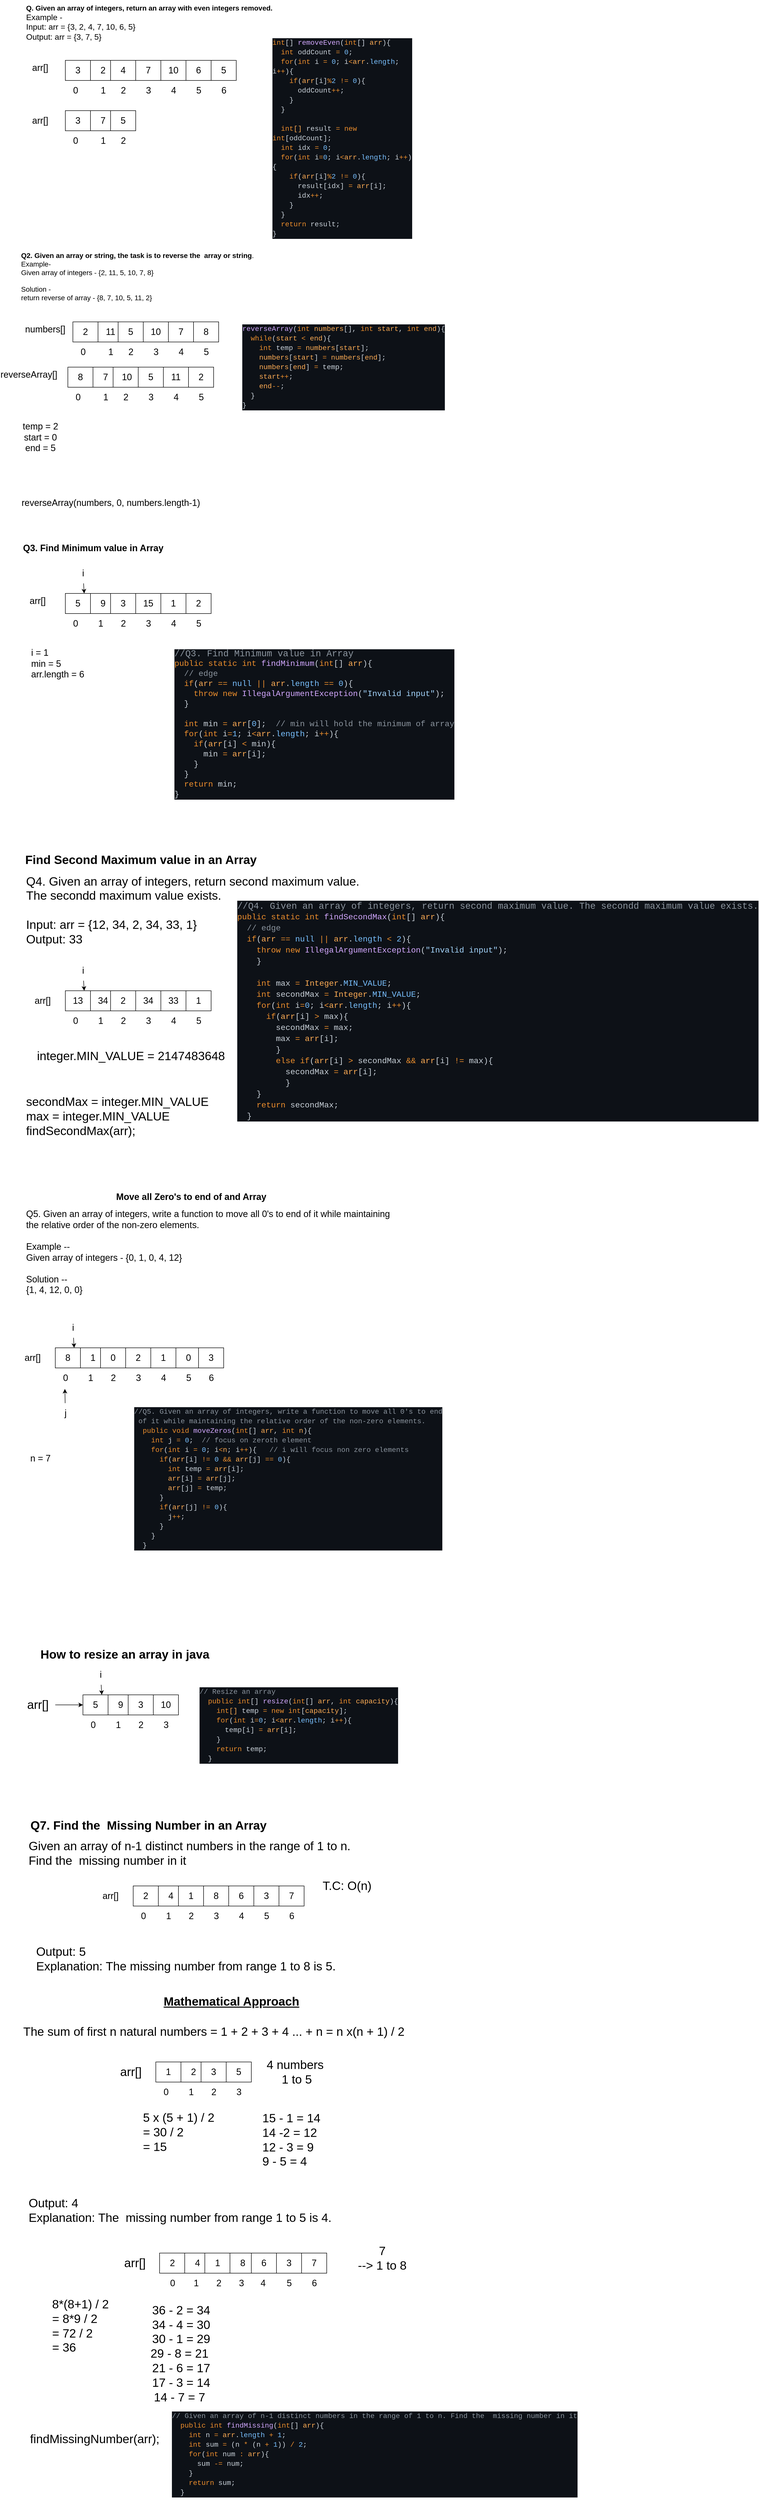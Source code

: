 <mxfile>
    <diagram id="5hLkSUDmJKDKyA7zmBh3" name="Page-1">
        <mxGraphModel dx="1631" dy="414" grid="1" gridSize="10" guides="1" tooltips="1" connect="1" arrows="1" fold="1" page="1" pageScale="1" pageWidth="850" pageHeight="1100" math="0" shadow="0">
            <root>
                <mxCell id="0"/>
                <mxCell id="1" parent="0"/>
                <mxCell id="2" value="&lt;div style=&quot;&quot;&gt;&lt;span style=&quot;background-color: initial;&quot;&gt;&lt;font style=&quot;font-size: 14px;&quot;&gt;&lt;b&gt;Q. Given an array of integers, return an array with even integers removed.&lt;/b&gt;&lt;/font&gt;&lt;/span&gt;&lt;/div&gt;&lt;div style=&quot;&quot;&gt;&lt;span style=&quot;background-color: initial;&quot;&gt;&lt;font size=&quot;3&quot;&gt;Example -&amp;nbsp;&lt;/font&gt;&lt;/span&gt;&lt;/div&gt;&lt;div style=&quot;&quot;&gt;&lt;span style=&quot;background-color: initial;&quot;&gt;&lt;font size=&quot;3&quot;&gt;Input: arr = {3, 2, 4, 7, 10, 6, 5}&lt;/font&gt;&lt;/span&gt;&lt;/div&gt;&lt;div style=&quot;&quot;&gt;&lt;span style=&quot;background-color: initial;&quot;&gt;&lt;font size=&quot;3&quot;&gt;Output: arr = {3, 7, 5}&lt;/font&gt;&lt;/span&gt;&lt;/div&gt;" style="text;html=1;strokeColor=none;fillColor=none;align=left;verticalAlign=middle;whiteSpace=wrap;rounded=0;" parent="1" vertex="1">
                    <mxGeometry x="30" y="40" width="750" height="90" as="geometry"/>
                </mxCell>
                <mxCell id="3" value="&lt;div style=&quot;color: rgb(201, 209, 217); background-color: rgb(13, 17, 23); font-family: Consolas, &amp;quot;Courier New&amp;quot;, monospace; font-size: 14px; line-height: 19px;&quot;&gt;&lt;div&gt;&lt;span style=&quot;color: #ec8e2c;&quot;&gt;int&lt;/span&gt;[] &lt;span style=&quot;color: #d2a8ff;&quot;&gt;removeEven&lt;/span&gt;(&lt;span style=&quot;color: #ec8e2c;&quot;&gt;int&lt;/span&gt;[] &lt;span style=&quot;color: #fdac54;&quot;&gt;arr&lt;/span&gt;){&lt;/div&gt;&lt;div&gt;&amp;nbsp; &lt;span style=&quot;color: #ec8e2c;&quot;&gt;int&lt;/span&gt;&lt;span style=&quot;color: #fdac54;&quot;&gt; &lt;/span&gt;oddCount&lt;span style=&quot;color: #fdac54;&quot;&gt; &lt;/span&gt;&lt;span style=&quot;color: #ec8e2c;&quot;&gt;=&lt;/span&gt; &lt;span style=&quot;color: #79c0ff;&quot;&gt;0&lt;/span&gt;;&lt;/div&gt;&lt;div&gt;&amp;nbsp; &lt;span style=&quot;color: #ec8e2c;&quot;&gt;for&lt;/span&gt;(&lt;span style=&quot;color: #ec8e2c;&quot;&gt;int&lt;/span&gt;&lt;span style=&quot;color: #fdac54;&quot;&gt; &lt;/span&gt;i&lt;span style=&quot;color: #fdac54;&quot;&gt; &lt;/span&gt;&lt;span style=&quot;color: #ec8e2c;&quot;&gt;=&lt;/span&gt; &lt;span style=&quot;color: #79c0ff;&quot;&gt;0&lt;/span&gt;; i&lt;span style=&quot;color: #ec8e2c;&quot;&gt;&amp;lt;&lt;/span&gt;&lt;span style=&quot;color: #fdac54;&quot;&gt;arr&lt;/span&gt;.&lt;span style=&quot;color: #79c0ff;&quot;&gt;length&lt;/span&gt;; i&lt;span style=&quot;color: #ec8e2c;&quot;&gt;++&lt;/span&gt;){&lt;/div&gt;&lt;div&gt;&amp;nbsp; &amp;nbsp; &lt;span style=&quot;color: #ec8e2c;&quot;&gt;if&lt;/span&gt;(&lt;span style=&quot;color: #fdac54;&quot;&gt;arr&lt;/span&gt;[i]&lt;span style=&quot;color: #ec8e2c;&quot;&gt;%&lt;/span&gt;&lt;span style=&quot;color: #79c0ff;&quot;&gt;2&lt;/span&gt; &lt;span style=&quot;color: #ec8e2c;&quot;&gt;!=&lt;/span&gt; &lt;span style=&quot;color: #79c0ff;&quot;&gt;0&lt;/span&gt;){&lt;/div&gt;&lt;div&gt;&amp;nbsp; &amp;nbsp; &amp;nbsp; oddCount&lt;span style=&quot;color: #ec8e2c;&quot;&gt;++&lt;/span&gt;;&lt;/div&gt;&lt;div&gt;&amp;nbsp; &amp;nbsp; }&lt;/div&gt;&lt;div&gt;&amp;nbsp; }&lt;/div&gt;&lt;br&gt;&lt;div&gt;&amp;nbsp; &lt;span style=&quot;color: #ec8e2c;&quot;&gt;int&lt;/span&gt;&lt;span style=&quot;color: #fdac54;&quot;&gt;[] &lt;/span&gt;result&lt;span style=&quot;color: #fdac54;&quot;&gt; &lt;/span&gt;&lt;span style=&quot;color: #ec8e2c;&quot;&gt;=&lt;/span&gt; &lt;span style=&quot;color: #ec8e2c;&quot;&gt;new&lt;/span&gt; &lt;span style=&quot;color: #ec8e2c;&quot;&gt;int&lt;/span&gt;[oddCount];&lt;/div&gt;&lt;div&gt;&amp;nbsp; &lt;span style=&quot;color: #ec8e2c;&quot;&gt;int&lt;/span&gt;&lt;span style=&quot;color: #fdac54;&quot;&gt; &lt;/span&gt;idx&lt;span style=&quot;color: #fdac54;&quot;&gt; &lt;/span&gt;&lt;span style=&quot;color: #ec8e2c;&quot;&gt;=&lt;/span&gt; &lt;span style=&quot;color: #79c0ff;&quot;&gt;0&lt;/span&gt;;&lt;/div&gt;&lt;div&gt;&amp;nbsp; &lt;span style=&quot;color: #ec8e2c;&quot;&gt;for&lt;/span&gt;(&lt;span style=&quot;color: #ec8e2c;&quot;&gt;int&lt;/span&gt;&lt;span style=&quot;color: #fdac54;&quot;&gt; &lt;/span&gt;i&lt;span style=&quot;color: #ec8e2c;&quot;&gt;=&lt;/span&gt;&lt;span style=&quot;color: #79c0ff;&quot;&gt;0&lt;/span&gt;; i&lt;span style=&quot;color: #ec8e2c;&quot;&gt;&amp;lt;&lt;/span&gt;&lt;span style=&quot;color: #fdac54;&quot;&gt;arr&lt;/span&gt;.&lt;span style=&quot;color: #79c0ff;&quot;&gt;length&lt;/span&gt;; i&lt;span style=&quot;color: #ec8e2c;&quot;&gt;++&lt;/span&gt;){&lt;/div&gt;&lt;div&gt;&amp;nbsp; &amp;nbsp; &lt;span style=&quot;color: #ec8e2c;&quot;&gt;if&lt;/span&gt;(&lt;span style=&quot;color: #fdac54;&quot;&gt;arr&lt;/span&gt;[i]&lt;span style=&quot;color: #ec8e2c;&quot;&gt;%&lt;/span&gt;&lt;span style=&quot;color: #79c0ff;&quot;&gt;2&lt;/span&gt; &lt;span style=&quot;color: #ec8e2c;&quot;&gt;!=&lt;/span&gt; &lt;span style=&quot;color: #79c0ff;&quot;&gt;0&lt;/span&gt;){&lt;/div&gt;&lt;div&gt;&amp;nbsp; &amp;nbsp; &amp;nbsp; result[idx] &lt;span style=&quot;color: #ec8e2c;&quot;&gt;=&lt;/span&gt; &lt;span style=&quot;color: #fdac54;&quot;&gt;arr&lt;/span&gt;[i];&lt;/div&gt;&lt;div&gt;&amp;nbsp; &amp;nbsp; &amp;nbsp; idx&lt;span style=&quot;color: #ec8e2c;&quot;&gt;++&lt;/span&gt;;&lt;/div&gt;&lt;div&gt;&amp;nbsp; &amp;nbsp; }&lt;/div&gt;&lt;div&gt;&amp;nbsp; }&lt;/div&gt;&lt;div&gt;&amp;nbsp; &lt;span style=&quot;color: #ec8e2c;&quot;&gt;return&lt;/span&gt; result;&lt;/div&gt;&lt;div&gt;}&lt;/div&gt;&lt;/div&gt;" style="text;html=1;strokeColor=none;fillColor=none;align=left;verticalAlign=middle;whiteSpace=wrap;rounded=0;" parent="1" vertex="1">
                    <mxGeometry x="520" y="140" width="280" height="350" as="geometry"/>
                </mxCell>
                <mxCell id="4" value="&lt;font style=&quot;font-size: 18px;&quot;&gt;arr[]&lt;/font&gt;" style="text;html=1;strokeColor=none;fillColor=none;align=center;verticalAlign=middle;whiteSpace=wrap;rounded=0;" parent="1" vertex="1">
                    <mxGeometry x="30" y="160" width="60" height="30" as="geometry"/>
                </mxCell>
                <mxCell id="5" value="3" style="rounded=0;whiteSpace=wrap;html=1;fontSize=18;" parent="1" vertex="1">
                    <mxGeometry x="110" y="160" width="50" height="40" as="geometry"/>
                </mxCell>
                <mxCell id="6" value="2" style="rounded=0;whiteSpace=wrap;html=1;fontSize=18;" parent="1" vertex="1">
                    <mxGeometry x="160" y="160" width="50" height="40" as="geometry"/>
                </mxCell>
                <mxCell id="7" value="4" style="rounded=0;whiteSpace=wrap;html=1;fontSize=18;" parent="1" vertex="1">
                    <mxGeometry x="200" y="160" width="50" height="40" as="geometry"/>
                </mxCell>
                <mxCell id="8" value="7" style="rounded=0;whiteSpace=wrap;html=1;fontSize=18;" parent="1" vertex="1">
                    <mxGeometry x="250" y="160" width="50" height="40" as="geometry"/>
                </mxCell>
                <mxCell id="9" value="10" style="rounded=0;whiteSpace=wrap;html=1;fontSize=18;" parent="1" vertex="1">
                    <mxGeometry x="300" y="160" width="50" height="40" as="geometry"/>
                </mxCell>
                <mxCell id="10" value="6" style="rounded=0;whiteSpace=wrap;html=1;fontSize=18;" parent="1" vertex="1">
                    <mxGeometry x="350" y="160" width="50" height="40" as="geometry"/>
                </mxCell>
                <mxCell id="11" value="5" style="rounded=0;whiteSpace=wrap;html=1;fontSize=18;" parent="1" vertex="1">
                    <mxGeometry x="400" y="160" width="50" height="40" as="geometry"/>
                </mxCell>
                <mxCell id="12" value="0" style="text;html=1;align=center;verticalAlign=middle;resizable=0;points=[];autosize=1;strokeColor=none;fillColor=none;fontSize=18;" parent="1" vertex="1">
                    <mxGeometry x="115" y="200" width="30" height="40" as="geometry"/>
                </mxCell>
                <mxCell id="13" value="1" style="text;html=1;align=center;verticalAlign=middle;resizable=0;points=[];autosize=1;strokeColor=none;fillColor=none;fontSize=18;" parent="1" vertex="1">
                    <mxGeometry x="170" y="200" width="30" height="40" as="geometry"/>
                </mxCell>
                <mxCell id="14" value="2" style="text;html=1;align=center;verticalAlign=middle;resizable=0;points=[];autosize=1;strokeColor=none;fillColor=none;fontSize=18;" parent="1" vertex="1">
                    <mxGeometry x="210" y="200" width="30" height="40" as="geometry"/>
                </mxCell>
                <mxCell id="15" value="3" style="text;html=1;align=center;verticalAlign=middle;resizable=0;points=[];autosize=1;strokeColor=none;fillColor=none;fontSize=18;" parent="1" vertex="1">
                    <mxGeometry x="260" y="200" width="30" height="40" as="geometry"/>
                </mxCell>
                <mxCell id="16" value="4" style="text;html=1;align=center;verticalAlign=middle;resizable=0;points=[];autosize=1;strokeColor=none;fillColor=none;fontSize=18;" parent="1" vertex="1">
                    <mxGeometry x="310" y="200" width="30" height="40" as="geometry"/>
                </mxCell>
                <mxCell id="17" value="5" style="text;html=1;align=center;verticalAlign=middle;resizable=0;points=[];autosize=1;strokeColor=none;fillColor=none;fontSize=18;" parent="1" vertex="1">
                    <mxGeometry x="360" y="200" width="30" height="40" as="geometry"/>
                </mxCell>
                <mxCell id="18" value="6" style="text;html=1;align=center;verticalAlign=middle;resizable=0;points=[];autosize=1;strokeColor=none;fillColor=none;fontSize=18;" parent="1" vertex="1">
                    <mxGeometry x="410" y="200" width="30" height="40" as="geometry"/>
                </mxCell>
                <mxCell id="20" value="3" style="rounded=0;whiteSpace=wrap;html=1;fontSize=18;" parent="1" vertex="1">
                    <mxGeometry x="110" y="260" width="50" height="40" as="geometry"/>
                </mxCell>
                <mxCell id="21" value="7" style="rounded=0;whiteSpace=wrap;html=1;fontSize=18;" parent="1" vertex="1">
                    <mxGeometry x="160" y="260" width="50" height="40" as="geometry"/>
                </mxCell>
                <mxCell id="22" value="5" style="rounded=0;whiteSpace=wrap;html=1;fontSize=18;" parent="1" vertex="1">
                    <mxGeometry x="200" y="260" width="50" height="40" as="geometry"/>
                </mxCell>
                <mxCell id="23" value="0" style="text;html=1;align=center;verticalAlign=middle;resizable=0;points=[];autosize=1;strokeColor=none;fillColor=none;fontSize=18;" parent="1" vertex="1">
                    <mxGeometry x="115" y="300" width="30" height="40" as="geometry"/>
                </mxCell>
                <mxCell id="24" value="1" style="text;html=1;align=center;verticalAlign=middle;resizable=0;points=[];autosize=1;strokeColor=none;fillColor=none;fontSize=18;" parent="1" vertex="1">
                    <mxGeometry x="170" y="300" width="30" height="40" as="geometry"/>
                </mxCell>
                <mxCell id="25" value="2" style="text;html=1;align=center;verticalAlign=middle;resizable=0;points=[];autosize=1;strokeColor=none;fillColor=none;fontSize=18;" parent="1" vertex="1">
                    <mxGeometry x="210" y="300" width="30" height="40" as="geometry"/>
                </mxCell>
                <mxCell id="26" value="&lt;font style=&quot;font-size: 18px;&quot;&gt;arr[]&lt;/font&gt;" style="text;html=1;strokeColor=none;fillColor=none;align=center;verticalAlign=middle;whiteSpace=wrap;rounded=0;" parent="1" vertex="1">
                    <mxGeometry x="30" y="265" width="60" height="30" as="geometry"/>
                </mxCell>
                <mxCell id="27" value="&lt;div style=&quot;&quot;&gt;&lt;span style=&quot;font-size: 14px;&quot;&gt;&lt;b&gt;Q2. Given an array or string, the task is to reverse the&amp;nbsp; array or string&lt;/b&gt;.&lt;/span&gt;&lt;/div&gt;&lt;div style=&quot;&quot;&gt;&lt;span style=&quot;font-size: 14px;&quot;&gt;Example-&lt;/span&gt;&lt;/div&gt;&lt;div style=&quot;&quot;&gt;&lt;span style=&quot;font-size: 14px;&quot;&gt;Given array of integers - {2, 11, 5, 10, 7, 8}&lt;/span&gt;&lt;/div&gt;&lt;div style=&quot;&quot;&gt;&lt;span style=&quot;font-size: 14px;&quot;&gt;&lt;br&gt;&lt;/span&gt;&lt;/div&gt;&lt;div style=&quot;&quot;&gt;&lt;span style=&quot;font-size: 14px;&quot;&gt;Solution -&lt;/span&gt;&lt;/div&gt;&lt;div style=&quot;&quot;&gt;&lt;span style=&quot;font-size: 14px;&quot;&gt;return reverse of array - {8, 7, 10, 5, 11, 2}&lt;/span&gt;&lt;/div&gt;" style="text;html=1;strokeColor=none;fillColor=none;align=left;verticalAlign=middle;whiteSpace=wrap;rounded=0;" parent="1" vertex="1">
                    <mxGeometry x="20" y="530" width="750" height="120" as="geometry"/>
                </mxCell>
                <mxCell id="28" value="&lt;div style=&quot;color: rgb(201, 209, 217); background-color: rgb(13, 17, 23); font-family: Consolas, &amp;quot;Courier New&amp;quot;, monospace; font-size: 14px; line-height: 19px;&quot;&gt;&lt;div&gt;&lt;span style=&quot;color: #d2a8ff;&quot;&gt;reverseArray&lt;/span&gt;(&lt;span style=&quot;color: #ec8e2c;&quot;&gt;int&lt;/span&gt; &lt;span style=&quot;color: #fdac54;&quot;&gt;numbers&lt;/span&gt;[], &lt;span style=&quot;color: #ec8e2c;&quot;&gt;int&lt;/span&gt; &lt;span style=&quot;color: #fdac54;&quot;&gt;start&lt;/span&gt;, &lt;span style=&quot;color: #ec8e2c;&quot;&gt;int&lt;/span&gt; &lt;span style=&quot;color: #fdac54;&quot;&gt;end&lt;/span&gt;){&lt;/div&gt;&lt;div&gt;&amp;nbsp; &lt;span style=&quot;color: #ec8e2c;&quot;&gt;while&lt;/span&gt;(&lt;span style=&quot;color: #fdac54;&quot;&gt;start&lt;/span&gt; &lt;span style=&quot;color: #ec8e2c;&quot;&gt;&amp;lt;&lt;/span&gt; &lt;span style=&quot;color: #fdac54;&quot;&gt;end&lt;/span&gt;){&lt;/div&gt;&lt;div&gt;&amp;nbsp; &amp;nbsp; &lt;span style=&quot;color: #ec8e2c;&quot;&gt;int&lt;/span&gt;&lt;span style=&quot;color: #fdac54;&quot;&gt; &lt;/span&gt;temp&lt;span style=&quot;color: #fdac54;&quot;&gt; &lt;/span&gt;&lt;span style=&quot;color: #ec8e2c;&quot;&gt;=&lt;/span&gt; &lt;span style=&quot;color: #fdac54;&quot;&gt;numbers&lt;/span&gt;[&lt;span style=&quot;color: #fdac54;&quot;&gt;start&lt;/span&gt;];&lt;/div&gt;&lt;div&gt;&amp;nbsp; &amp;nbsp; &lt;span style=&quot;color: #fdac54;&quot;&gt;numbers&lt;/span&gt;[&lt;span style=&quot;color: #fdac54;&quot;&gt;start&lt;/span&gt;] &lt;span style=&quot;color: #ec8e2c;&quot;&gt;=&lt;/span&gt; &lt;span style=&quot;color: #fdac54;&quot;&gt;numbers&lt;/span&gt;[&lt;span style=&quot;color: #fdac54;&quot;&gt;end&lt;/span&gt;];&lt;/div&gt;&lt;div&gt;&amp;nbsp; &amp;nbsp; &lt;span style=&quot;color: #fdac54;&quot;&gt;numbers&lt;/span&gt;[&lt;span style=&quot;color: #fdac54;&quot;&gt;end&lt;/span&gt;] &lt;span style=&quot;color: #ec8e2c;&quot;&gt;=&lt;/span&gt; temp;&lt;/div&gt;&lt;div&gt;&amp;nbsp; &amp;nbsp; &lt;span style=&quot;color: #fdac54;&quot;&gt;start&lt;/span&gt;&lt;span style=&quot;color: #ec8e2c;&quot;&gt;++&lt;/span&gt;;&lt;/div&gt;&lt;div&gt;&amp;nbsp; &amp;nbsp; &lt;span style=&quot;color: #fdac54;&quot;&gt;end&lt;/span&gt;&lt;span style=&quot;color: #ec8e2c;&quot;&gt;--&lt;/span&gt;;&lt;/div&gt;&lt;div&gt;&amp;nbsp; }&lt;/div&gt;&lt;div&gt;}&lt;/div&gt;&lt;/div&gt;" style="text;html=1;align=left;verticalAlign=middle;resizable=0;points=[];autosize=1;strokeColor=none;fillColor=none;fontSize=18;" parent="1" vertex="1">
                    <mxGeometry x="460" y="680" width="390" height="180" as="geometry"/>
                </mxCell>
                <mxCell id="29" value="&lt;font style=&quot;font-size: 18px;&quot;&gt;numbers[]&lt;/font&gt;" style="text;html=1;strokeColor=none;fillColor=none;align=center;verticalAlign=middle;whiteSpace=wrap;rounded=0;" parent="1" vertex="1">
                    <mxGeometry x="35" y="680" width="70" height="30" as="geometry"/>
                </mxCell>
                <mxCell id="30" value="2" style="rounded=0;whiteSpace=wrap;html=1;fontSize=18;" parent="1" vertex="1">
                    <mxGeometry x="125" y="680" width="50" height="40" as="geometry"/>
                </mxCell>
                <mxCell id="31" value="11" style="rounded=0;whiteSpace=wrap;html=1;fontSize=18;" parent="1" vertex="1">
                    <mxGeometry x="175" y="680" width="50" height="40" as="geometry"/>
                </mxCell>
                <mxCell id="32" value="5" style="rounded=0;whiteSpace=wrap;html=1;fontSize=18;" parent="1" vertex="1">
                    <mxGeometry x="215" y="680" width="50" height="40" as="geometry"/>
                </mxCell>
                <mxCell id="33" value="10" style="rounded=0;whiteSpace=wrap;html=1;fontSize=18;" parent="1" vertex="1">
                    <mxGeometry x="265" y="680" width="50" height="40" as="geometry"/>
                </mxCell>
                <mxCell id="34" value="7" style="rounded=0;whiteSpace=wrap;html=1;fontSize=18;" parent="1" vertex="1">
                    <mxGeometry x="315" y="680" width="50" height="40" as="geometry"/>
                </mxCell>
                <mxCell id="35" value="8" style="rounded=0;whiteSpace=wrap;html=1;fontSize=18;" parent="1" vertex="1">
                    <mxGeometry x="365" y="680" width="50" height="40" as="geometry"/>
                </mxCell>
                <mxCell id="37" value="0" style="text;html=1;align=center;verticalAlign=middle;resizable=0;points=[];autosize=1;strokeColor=none;fillColor=none;fontSize=18;" parent="1" vertex="1">
                    <mxGeometry x="130" y="720" width="30" height="40" as="geometry"/>
                </mxCell>
                <mxCell id="38" value="1" style="text;html=1;align=center;verticalAlign=middle;resizable=0;points=[];autosize=1;strokeColor=none;fillColor=none;fontSize=18;" parent="1" vertex="1">
                    <mxGeometry x="185" y="720" width="30" height="40" as="geometry"/>
                </mxCell>
                <mxCell id="39" value="2" style="text;html=1;align=center;verticalAlign=middle;resizable=0;points=[];autosize=1;strokeColor=none;fillColor=none;fontSize=18;" parent="1" vertex="1">
                    <mxGeometry x="225" y="720" width="30" height="40" as="geometry"/>
                </mxCell>
                <mxCell id="40" value="3" style="text;html=1;align=center;verticalAlign=middle;resizable=0;points=[];autosize=1;strokeColor=none;fillColor=none;fontSize=18;" parent="1" vertex="1">
                    <mxGeometry x="275" y="720" width="30" height="40" as="geometry"/>
                </mxCell>
                <mxCell id="41" value="4" style="text;html=1;align=center;verticalAlign=middle;resizable=0;points=[];autosize=1;strokeColor=none;fillColor=none;fontSize=18;" parent="1" vertex="1">
                    <mxGeometry x="325" y="720" width="30" height="40" as="geometry"/>
                </mxCell>
                <mxCell id="42" value="5" style="text;html=1;align=center;verticalAlign=middle;resizable=0;points=[];autosize=1;strokeColor=none;fillColor=none;fontSize=18;" parent="1" vertex="1">
                    <mxGeometry x="375" y="720" width="30" height="40" as="geometry"/>
                </mxCell>
                <mxCell id="44" value="&lt;font style=&quot;font-size: 18px;&quot;&gt;reverseArray[]&lt;/font&gt;" style="text;html=1;strokeColor=none;fillColor=none;align=center;verticalAlign=middle;whiteSpace=wrap;rounded=0;" parent="1" vertex="1">
                    <mxGeometry x="-20" y="770" width="115" height="30" as="geometry"/>
                </mxCell>
                <mxCell id="45" value="8" style="rounded=0;whiteSpace=wrap;html=1;fontSize=18;" parent="1" vertex="1">
                    <mxGeometry x="115" y="770" width="50" height="40" as="geometry"/>
                </mxCell>
                <mxCell id="46" value="7" style="rounded=0;whiteSpace=wrap;html=1;fontSize=18;" parent="1" vertex="1">
                    <mxGeometry x="165" y="770" width="50" height="40" as="geometry"/>
                </mxCell>
                <mxCell id="47" value="10" style="rounded=0;whiteSpace=wrap;html=1;fontSize=18;" parent="1" vertex="1">
                    <mxGeometry x="205" y="770" width="55" height="40" as="geometry"/>
                </mxCell>
                <mxCell id="48" value="5" style="rounded=0;whiteSpace=wrap;html=1;fontSize=18;" parent="1" vertex="1">
                    <mxGeometry x="255" y="770" width="50" height="40" as="geometry"/>
                </mxCell>
                <mxCell id="49" value="11" style="rounded=0;whiteSpace=wrap;html=1;fontSize=18;" parent="1" vertex="1">
                    <mxGeometry x="305" y="770" width="50" height="40" as="geometry"/>
                </mxCell>
                <mxCell id="50" value="2" style="rounded=0;whiteSpace=wrap;html=1;fontSize=18;" parent="1" vertex="1">
                    <mxGeometry x="355" y="770" width="50" height="40" as="geometry"/>
                </mxCell>
                <mxCell id="51" value="0" style="text;html=1;align=center;verticalAlign=middle;resizable=0;points=[];autosize=1;strokeColor=none;fillColor=none;fontSize=18;" parent="1" vertex="1">
                    <mxGeometry x="120" y="810" width="30" height="40" as="geometry"/>
                </mxCell>
                <mxCell id="52" value="1" style="text;html=1;align=center;verticalAlign=middle;resizable=0;points=[];autosize=1;strokeColor=none;fillColor=none;fontSize=18;" parent="1" vertex="1">
                    <mxGeometry x="175" y="810" width="30" height="40" as="geometry"/>
                </mxCell>
                <mxCell id="53" value="2" style="text;html=1;align=center;verticalAlign=middle;resizable=0;points=[];autosize=1;strokeColor=none;fillColor=none;fontSize=18;" parent="1" vertex="1">
                    <mxGeometry x="215" y="810" width="30" height="40" as="geometry"/>
                </mxCell>
                <mxCell id="54" value="3" style="text;html=1;align=center;verticalAlign=middle;resizable=0;points=[];autosize=1;strokeColor=none;fillColor=none;fontSize=18;" parent="1" vertex="1">
                    <mxGeometry x="265" y="810" width="30" height="40" as="geometry"/>
                </mxCell>
                <mxCell id="55" value="4" style="text;html=1;align=center;verticalAlign=middle;resizable=0;points=[];autosize=1;strokeColor=none;fillColor=none;fontSize=18;" parent="1" vertex="1">
                    <mxGeometry x="315" y="810" width="30" height="40" as="geometry"/>
                </mxCell>
                <mxCell id="56" value="5" style="text;html=1;align=center;verticalAlign=middle;resizable=0;points=[];autosize=1;strokeColor=none;fillColor=none;fontSize=18;" parent="1" vertex="1">
                    <mxGeometry x="365" y="810" width="30" height="40" as="geometry"/>
                </mxCell>
                <mxCell id="57" value="reverseArray(numbers, 0, numbers.length-1)" style="text;html=1;align=center;verticalAlign=middle;resizable=0;points=[];autosize=1;strokeColor=none;fillColor=none;fontSize=18;" parent="1" vertex="1">
                    <mxGeometry x="10" y="1020" width="380" height="40" as="geometry"/>
                </mxCell>
                <mxCell id="58" value="temp = 2&lt;br&gt;start = 0&lt;br&gt;end = 5" style="text;html=1;align=center;verticalAlign=middle;resizable=0;points=[];autosize=1;strokeColor=none;fillColor=none;fontSize=18;" parent="1" vertex="1">
                    <mxGeometry x="15" y="870" width="90" height="80" as="geometry"/>
                </mxCell>
                <mxCell id="59" value="&lt;font style=&quot;font-size: 18px;&quot;&gt;&lt;b&gt;Q3. Find Minimum value in Array&lt;/b&gt;&lt;/font&gt;" style="text;html=1;align=center;verticalAlign=middle;resizable=0;points=[];autosize=1;strokeColor=none;fillColor=none;" vertex="1" parent="1">
                    <mxGeometry x="15" y="1110" width="300" height="40" as="geometry"/>
                </mxCell>
                <mxCell id="67" value="&lt;font style=&quot;font-size: 18px;&quot;&gt;arr[]&lt;/font&gt;" style="text;html=1;strokeColor=none;fillColor=none;align=center;verticalAlign=middle;whiteSpace=wrap;rounded=0;" vertex="1" parent="1">
                    <mxGeometry x="20" y="1220" width="70" height="30" as="geometry"/>
                </mxCell>
                <mxCell id="68" value="5" style="rounded=0;whiteSpace=wrap;html=1;fontSize=18;" vertex="1" parent="1">
                    <mxGeometry x="110" y="1220" width="50" height="40" as="geometry"/>
                </mxCell>
                <mxCell id="69" value="9" style="rounded=0;whiteSpace=wrap;html=1;fontSize=18;" vertex="1" parent="1">
                    <mxGeometry x="160" y="1220" width="50" height="40" as="geometry"/>
                </mxCell>
                <mxCell id="70" value="3" style="rounded=0;whiteSpace=wrap;html=1;fontSize=18;" vertex="1" parent="1">
                    <mxGeometry x="200" y="1220" width="50" height="40" as="geometry"/>
                </mxCell>
                <mxCell id="71" value="15" style="rounded=0;whiteSpace=wrap;html=1;fontSize=18;" vertex="1" parent="1">
                    <mxGeometry x="250" y="1220" width="50" height="40" as="geometry"/>
                </mxCell>
                <mxCell id="72" value="1" style="rounded=0;whiteSpace=wrap;html=1;fontSize=18;" vertex="1" parent="1">
                    <mxGeometry x="300" y="1220" width="50" height="40" as="geometry"/>
                </mxCell>
                <mxCell id="73" value="2" style="rounded=0;whiteSpace=wrap;html=1;fontSize=18;" vertex="1" parent="1">
                    <mxGeometry x="350" y="1220" width="50" height="40" as="geometry"/>
                </mxCell>
                <mxCell id="74" value="0" style="text;html=1;align=center;verticalAlign=middle;resizable=0;points=[];autosize=1;strokeColor=none;fillColor=none;fontSize=18;" vertex="1" parent="1">
                    <mxGeometry x="115" y="1260" width="30" height="40" as="geometry"/>
                </mxCell>
                <mxCell id="75" value="1" style="text;html=1;align=center;verticalAlign=middle;resizable=0;points=[];autosize=1;strokeColor=none;fillColor=none;fontSize=18;" vertex="1" parent="1">
                    <mxGeometry x="165" y="1260" width="30" height="40" as="geometry"/>
                </mxCell>
                <mxCell id="76" value="2" style="text;html=1;align=center;verticalAlign=middle;resizable=0;points=[];autosize=1;strokeColor=none;fillColor=none;fontSize=18;" vertex="1" parent="1">
                    <mxGeometry x="210" y="1260" width="30" height="40" as="geometry"/>
                </mxCell>
                <mxCell id="77" value="3" style="text;html=1;align=center;verticalAlign=middle;resizable=0;points=[];autosize=1;strokeColor=none;fillColor=none;fontSize=18;" vertex="1" parent="1">
                    <mxGeometry x="260" y="1260" width="30" height="40" as="geometry"/>
                </mxCell>
                <mxCell id="78" value="4" style="text;html=1;align=center;verticalAlign=middle;resizable=0;points=[];autosize=1;strokeColor=none;fillColor=none;fontSize=18;" vertex="1" parent="1">
                    <mxGeometry x="310" y="1260" width="30" height="40" as="geometry"/>
                </mxCell>
                <mxCell id="79" value="5" style="text;html=1;align=center;verticalAlign=middle;resizable=0;points=[];autosize=1;strokeColor=none;fillColor=none;fontSize=18;" vertex="1" parent="1">
                    <mxGeometry x="360" y="1260" width="30" height="40" as="geometry"/>
                </mxCell>
                <mxCell id="84" value="" style="edgeStyle=none;html=1;fontSize=18;entryX=0.75;entryY=0;entryDx=0;entryDy=0;" edge="1" parent="1" source="80" target="68">
                    <mxGeometry relative="1" as="geometry"/>
                </mxCell>
                <mxCell id="80" value="i" style="text;html=1;align=center;verticalAlign=middle;resizable=0;points=[];autosize=1;strokeColor=none;fillColor=none;fontSize=18;" vertex="1" parent="1">
                    <mxGeometry x="130" y="1160" width="30" height="40" as="geometry"/>
                </mxCell>
                <mxCell id="85" value="i = 1&lt;br&gt;min = 5&lt;br&gt;arr.length = 6" style="text;html=1;align=left;verticalAlign=middle;resizable=0;points=[];autosize=1;strokeColor=none;fillColor=none;fontSize=18;" vertex="1" parent="1">
                    <mxGeometry x="40" y="1320" width="130" height="80" as="geometry"/>
                </mxCell>
                <mxCell id="86" value="&lt;div style=&quot;color: rgb(201, 209, 217); background-color: rgb(13, 17, 23); font-family: Consolas, &amp;quot;Courier New&amp;quot;, monospace; line-height: 19px;&quot;&gt;&lt;div style=&quot;&quot;&gt;&lt;span style=&quot;color: rgb(139, 148, 158);&quot;&gt;&lt;font style=&quot;font-size: 18px;&quot;&gt;//Q3. Find Minimum value in Array&lt;/font&gt;&lt;/span&gt;&lt;/div&gt;&lt;div style=&quot;&quot;&gt;&lt;font size=&quot;3&quot;&gt;&lt;span style=&quot;color: #ec8e2c;&quot;&gt;public&lt;/span&gt; &lt;span style=&quot;color: #ec8e2c;&quot;&gt;static&lt;/span&gt; &lt;span style=&quot;color: #ec8e2c;&quot;&gt;int&lt;/span&gt; &lt;span style=&quot;color: #d2a8ff;&quot;&gt;findMinimum&lt;/span&gt;(&lt;span style=&quot;color: #ec8e2c;&quot;&gt;int&lt;/span&gt;[] &lt;span style=&quot;color: #fdac54;&quot;&gt;arr&lt;/span&gt;){&lt;/font&gt;&lt;/div&gt;&lt;div style=&quot;&quot;&gt;&lt;font size=&quot;3&quot;&gt;&amp;nbsp; &lt;span style=&quot;color: #8b949e;&quot;&gt;// edge&lt;/span&gt;&lt;/font&gt;&lt;/div&gt;&lt;div style=&quot;&quot;&gt;&lt;font size=&quot;3&quot;&gt;&amp;nbsp; &lt;span style=&quot;color: #ec8e2c;&quot;&gt;if&lt;/span&gt;(&lt;span style=&quot;color: #fdac54;&quot;&gt;arr&lt;/span&gt; &lt;span style=&quot;color: #ec8e2c;&quot;&gt;==&lt;/span&gt; &lt;span style=&quot;color: #79c0ff;&quot;&gt;null&lt;/span&gt; &lt;span style=&quot;color: #ec8e2c;&quot;&gt;||&lt;/span&gt; &lt;span style=&quot;color: #fdac54;&quot;&gt;arr&lt;/span&gt;.&lt;span style=&quot;color: #79c0ff;&quot;&gt;length&lt;/span&gt; &lt;span style=&quot;color: #ec8e2c;&quot;&gt;==&lt;/span&gt; &lt;span style=&quot;color: #79c0ff;&quot;&gt;0&lt;/span&gt;){&lt;/font&gt;&lt;/div&gt;&lt;div style=&quot;&quot;&gt;&lt;font size=&quot;3&quot;&gt;&amp;nbsp; &amp;nbsp; &lt;span style=&quot;color: #ec8e2c;&quot;&gt;throw&lt;/span&gt; &lt;span style=&quot;color: #ec8e2c;&quot;&gt;new&lt;/span&gt; &lt;span style=&quot;color: #d2a8ff;&quot;&gt;IllegalArgumentException&lt;/span&gt;(&lt;span style=&quot;color: #a5d6ff;&quot;&gt;&quot;Invalid input&quot;&lt;/span&gt;);&lt;/font&gt;&lt;/div&gt;&lt;div style=&quot;&quot;&gt;&lt;font size=&quot;3&quot;&gt;&amp;nbsp; }&lt;/font&gt;&lt;/div&gt;&lt;font size=&quot;3&quot;&gt;&lt;br&gt;&lt;/font&gt;&lt;div style=&quot;&quot;&gt;&lt;font size=&quot;3&quot;&gt;&amp;nbsp; &lt;span style=&quot;color: #ec8e2c;&quot;&gt;int&lt;/span&gt;&lt;span style=&quot;color: #fdac54;&quot;&gt; &lt;/span&gt;min&lt;span style=&quot;color: #fdac54;&quot;&gt; &lt;/span&gt;&lt;span style=&quot;color: #ec8e2c;&quot;&gt;=&lt;/span&gt; &lt;span style=&quot;color: #fdac54;&quot;&gt;arr&lt;/span&gt;[&lt;span style=&quot;color: #79c0ff;&quot;&gt;0&lt;/span&gt;]; &amp;nbsp;&lt;span style=&quot;color: #8b949e;&quot;&gt;// min will hold the minimum of array&lt;/span&gt;&lt;/font&gt;&lt;/div&gt;&lt;div style=&quot;&quot;&gt;&lt;font size=&quot;3&quot;&gt;&amp;nbsp; &lt;span style=&quot;color: #ec8e2c;&quot;&gt;for&lt;/span&gt;(&lt;span style=&quot;color: #ec8e2c;&quot;&gt;int&lt;/span&gt;&lt;span style=&quot;color: #fdac54;&quot;&gt; &lt;/span&gt;i&lt;span style=&quot;color: #ec8e2c;&quot;&gt;=&lt;/span&gt;&lt;span style=&quot;color: #79c0ff;&quot;&gt;1&lt;/span&gt;; i&lt;span style=&quot;color: #ec8e2c;&quot;&gt;&amp;lt;&lt;/span&gt;&lt;span style=&quot;color: #fdac54;&quot;&gt;arr&lt;/span&gt;.&lt;span style=&quot;color: #79c0ff;&quot;&gt;length&lt;/span&gt;; i&lt;span style=&quot;color: #ec8e2c;&quot;&gt;++&lt;/span&gt;){&lt;/font&gt;&lt;/div&gt;&lt;div style=&quot;&quot;&gt;&lt;font size=&quot;3&quot;&gt;&amp;nbsp; &amp;nbsp; &lt;span style=&quot;color: #ec8e2c;&quot;&gt;if&lt;/span&gt;(&lt;span style=&quot;color: #fdac54;&quot;&gt;arr&lt;/span&gt;[i] &lt;span style=&quot;color: #ec8e2c;&quot;&gt;&amp;lt;&lt;/span&gt; min){&lt;/font&gt;&lt;/div&gt;&lt;div style=&quot;&quot;&gt;&lt;font size=&quot;3&quot;&gt;&amp;nbsp; &amp;nbsp; &amp;nbsp; min &lt;span style=&quot;color: #ec8e2c;&quot;&gt;=&lt;/span&gt; &lt;span style=&quot;color: #fdac54;&quot;&gt;arr&lt;/span&gt;[i];&lt;/font&gt;&lt;/div&gt;&lt;div style=&quot;&quot;&gt;&lt;font size=&quot;3&quot;&gt;&amp;nbsp; &amp;nbsp; }&lt;/font&gt;&lt;/div&gt;&lt;div style=&quot;&quot;&gt;&lt;font size=&quot;3&quot;&gt;&amp;nbsp; }&lt;/font&gt;&lt;/div&gt;&lt;div style=&quot;&quot;&gt;&lt;font size=&quot;3&quot;&gt;&amp;nbsp; &lt;span style=&quot;color: #ec8e2c;&quot;&gt;return&lt;/span&gt; min;&lt;/font&gt;&lt;/div&gt;&lt;div style=&quot;&quot;&gt;&lt;font size=&quot;3&quot;&gt;}&lt;/font&gt;&lt;/div&gt;&lt;/div&gt;" style="text;html=1;align=left;verticalAlign=middle;resizable=0;points=[];autosize=1;strokeColor=none;fillColor=none;fontSize=18;" vertex="1" parent="1">
                    <mxGeometry x="325" y="1325" width="530" height="310" as="geometry"/>
                </mxCell>
                <mxCell id="87" value="&lt;b&gt;&lt;font style=&quot;font-size: 24px;&quot;&gt;Find Second Maximum value in an Array&lt;/font&gt;&lt;/b&gt;" style="text;html=1;align=center;verticalAlign=middle;resizable=0;points=[];autosize=1;strokeColor=none;fillColor=none;fontSize=18;" vertex="1" parent="1">
                    <mxGeometry x="20" y="1730" width="480" height="40" as="geometry"/>
                </mxCell>
                <mxCell id="88" value="Q4. Given an array of integers, return second maximum value.&amp;nbsp;&lt;br&gt;The secondd maximum value exists.&lt;br&gt;&lt;br&gt;Input: arr = {12, 34, 2, 34, 33, 1}&lt;br&gt;Output: 33" style="text;html=1;align=left;verticalAlign=middle;resizable=0;points=[];autosize=1;strokeColor=none;fillColor=none;fontSize=24;" vertex="1" parent="1">
                    <mxGeometry x="30" y="1770" width="690" height="160" as="geometry"/>
                </mxCell>
                <mxCell id="89" value="&lt;font style=&quot;font-size: 18px;&quot;&gt;arr[]&lt;/font&gt;" style="text;html=1;strokeColor=none;fillColor=none;align=center;verticalAlign=middle;whiteSpace=wrap;rounded=0;" vertex="1" parent="1">
                    <mxGeometry x="30" y="2015" width="70" height="30" as="geometry"/>
                </mxCell>
                <mxCell id="90" value="13" style="rounded=0;whiteSpace=wrap;html=1;fontSize=18;" vertex="1" parent="1">
                    <mxGeometry x="110" y="2010" width="50" height="40" as="geometry"/>
                </mxCell>
                <mxCell id="91" value="34" style="rounded=0;whiteSpace=wrap;html=1;fontSize=18;" vertex="1" parent="1">
                    <mxGeometry x="160" y="2010" width="50" height="40" as="geometry"/>
                </mxCell>
                <mxCell id="92" value="2" style="rounded=0;whiteSpace=wrap;html=1;fontSize=18;" vertex="1" parent="1">
                    <mxGeometry x="200" y="2010" width="50" height="40" as="geometry"/>
                </mxCell>
                <mxCell id="93" value="34" style="rounded=0;whiteSpace=wrap;html=1;fontSize=18;" vertex="1" parent="1">
                    <mxGeometry x="250" y="2010" width="50" height="40" as="geometry"/>
                </mxCell>
                <mxCell id="94" value="33" style="rounded=0;whiteSpace=wrap;html=1;fontSize=18;" vertex="1" parent="1">
                    <mxGeometry x="300" y="2010" width="50" height="40" as="geometry"/>
                </mxCell>
                <mxCell id="95" value="1" style="rounded=0;whiteSpace=wrap;html=1;fontSize=18;" vertex="1" parent="1">
                    <mxGeometry x="350" y="2010" width="50" height="40" as="geometry"/>
                </mxCell>
                <mxCell id="96" value="0" style="text;html=1;align=center;verticalAlign=middle;resizable=0;points=[];autosize=1;strokeColor=none;fillColor=none;fontSize=18;" vertex="1" parent="1">
                    <mxGeometry x="115" y="2050" width="30" height="40" as="geometry"/>
                </mxCell>
                <mxCell id="97" value="1" style="text;html=1;align=center;verticalAlign=middle;resizable=0;points=[];autosize=1;strokeColor=none;fillColor=none;fontSize=18;" vertex="1" parent="1">
                    <mxGeometry x="165" y="2050" width="30" height="40" as="geometry"/>
                </mxCell>
                <mxCell id="98" value="2" style="text;html=1;align=center;verticalAlign=middle;resizable=0;points=[];autosize=1;strokeColor=none;fillColor=none;fontSize=18;" vertex="1" parent="1">
                    <mxGeometry x="210" y="2050" width="30" height="40" as="geometry"/>
                </mxCell>
                <mxCell id="99" value="3" style="text;html=1;align=center;verticalAlign=middle;resizable=0;points=[];autosize=1;strokeColor=none;fillColor=none;fontSize=18;" vertex="1" parent="1">
                    <mxGeometry x="260" y="2050" width="30" height="40" as="geometry"/>
                </mxCell>
                <mxCell id="100" value="4" style="text;html=1;align=center;verticalAlign=middle;resizable=0;points=[];autosize=1;strokeColor=none;fillColor=none;fontSize=18;" vertex="1" parent="1">
                    <mxGeometry x="310" y="2050" width="30" height="40" as="geometry"/>
                </mxCell>
                <mxCell id="101" value="5" style="text;html=1;align=center;verticalAlign=middle;resizable=0;points=[];autosize=1;strokeColor=none;fillColor=none;fontSize=18;" vertex="1" parent="1">
                    <mxGeometry x="360" y="2050" width="30" height="40" as="geometry"/>
                </mxCell>
                <mxCell id="102" value="" style="edgeStyle=none;html=1;fontSize=18;entryX=0.75;entryY=0;entryDx=0;entryDy=0;" edge="1" parent="1" source="103" target="90">
                    <mxGeometry relative="1" as="geometry"/>
                </mxCell>
                <mxCell id="103" value="i" style="text;html=1;align=center;verticalAlign=middle;resizable=0;points=[];autosize=1;strokeColor=none;fillColor=none;fontSize=18;" vertex="1" parent="1">
                    <mxGeometry x="130" y="1950" width="30" height="40" as="geometry"/>
                </mxCell>
                <mxCell id="104" value="secondMax = integer.MIN_VALUE&lt;br&gt;max = integer.MIN_VALUE&lt;br&gt;findSecondMax(arr);&amp;nbsp;" style="text;html=1;align=left;verticalAlign=middle;resizable=0;points=[];autosize=1;strokeColor=none;fillColor=none;fontSize=24;" vertex="1" parent="1">
                    <mxGeometry x="30" y="2210" width="390" height="100" as="geometry"/>
                </mxCell>
                <mxCell id="105" value="integer.MIN_VALUE = 2147483648" style="text;html=1;align=center;verticalAlign=middle;resizable=0;points=[];autosize=1;strokeColor=none;fillColor=none;fontSize=24;" vertex="1" parent="1">
                    <mxGeometry x="40" y="2120" width="400" height="40" as="geometry"/>
                </mxCell>
                <mxCell id="106" value="&lt;div style=&quot;color: rgb(201, 209, 217); background-color: rgb(13, 17, 23); font-family: Consolas, &amp;quot;Courier New&amp;quot;, monospace; line-height: 19px;&quot;&gt;&lt;div style=&quot;&quot;&gt;&lt;div style=&quot;line-height: 19px;&quot;&gt;&lt;div style=&quot;&quot;&gt;&lt;span style=&quot;color: rgb(139, 148, 158);&quot;&gt;&lt;font style=&quot;font-size: 18px;&quot;&gt;//Q4. Given an array of integers, return second maximum value. The secondd maximum value exists.&lt;/font&gt;&lt;/span&gt;&lt;/div&gt;&lt;div style=&quot;&quot;&gt;&lt;font size=&quot;3&quot;&gt;&lt;span style=&quot;color: #ec8e2c;&quot;&gt;public&lt;/span&gt; &lt;span style=&quot;color: #ec8e2c;&quot;&gt;static&lt;/span&gt; &lt;span style=&quot;color: #ec8e2c;&quot;&gt;int&lt;/span&gt; &lt;span style=&quot;color: #d2a8ff;&quot;&gt;findSecondMax&lt;/span&gt;(&lt;span style=&quot;color: #ec8e2c;&quot;&gt;int&lt;/span&gt;[] &lt;span style=&quot;color: #fdac54;&quot;&gt;arr&lt;/span&gt;){ &lt;/font&gt;&lt;/div&gt;&lt;div style=&quot;&quot;&gt;&lt;font size=&quot;3&quot;&gt;&amp;nbsp; &lt;span style=&quot;color: #8b949e;&quot;&gt;// edge&lt;/span&gt;&lt;/font&gt;&lt;/div&gt;&lt;div style=&quot;&quot;&gt;&lt;font size=&quot;3&quot;&gt;&amp;nbsp; &lt;span style=&quot;color: #ec8e2c;&quot;&gt;if&lt;/span&gt;(&lt;span style=&quot;color: #fdac54;&quot;&gt;arr&lt;/span&gt; &lt;span style=&quot;color: #ec8e2c;&quot;&gt;==&lt;/span&gt; &lt;span style=&quot;color: #79c0ff;&quot;&gt;null&lt;/span&gt; &lt;span style=&quot;color: #ec8e2c;&quot;&gt;||&lt;/span&gt; &lt;span style=&quot;color: #fdac54;&quot;&gt;arr&lt;/span&gt;.&lt;span style=&quot;color: #79c0ff;&quot;&gt;length&lt;/span&gt; &lt;span style=&quot;color: #ec8e2c;&quot;&gt;&amp;lt;&lt;/span&gt; &lt;span style=&quot;color: #79c0ff;&quot;&gt;2&lt;/span&gt;){&lt;/font&gt;&lt;/div&gt;&lt;div style=&quot;&quot;&gt;&lt;font size=&quot;3&quot;&gt;&amp;nbsp; &amp;nbsp; &lt;span style=&quot;color: #ec8e2c;&quot;&gt;throw&lt;/span&gt; &lt;span style=&quot;color: #ec8e2c;&quot;&gt;new&lt;/span&gt; &lt;span style=&quot;color: #d2a8ff;&quot;&gt;IllegalArgumentException&lt;/span&gt;(&lt;span style=&quot;color: #a5d6ff;&quot;&gt;&quot;Invalid input&quot;&lt;/span&gt;);&lt;/font&gt;&lt;/div&gt;&lt;div style=&quot;&quot;&gt;&lt;font size=&quot;3&quot;&gt;&amp;nbsp; &amp;nbsp; }&lt;/font&gt;&lt;/div&gt;&lt;font size=&quot;3&quot;&gt;&lt;br&gt;&lt;/font&gt;&lt;div style=&quot;&quot;&gt;&lt;font size=&quot;3&quot;&gt;&amp;nbsp; &amp;nbsp; &lt;span style=&quot;color: #ec8e2c;&quot;&gt;int&lt;/span&gt;&lt;span style=&quot;color: #fdac54;&quot;&gt; &lt;/span&gt;max&lt;span style=&quot;color: #fdac54;&quot;&gt; &lt;/span&gt;&lt;span style=&quot;color: #ec8e2c;&quot;&gt;=&lt;/span&gt; &lt;span style=&quot;color: #fdac54;&quot;&gt;Integer&lt;/span&gt;.&lt;span style=&quot;color: #79c0ff;&quot;&gt;MIN_VALUE&lt;/span&gt;;&lt;/font&gt;&lt;/div&gt;&lt;div style=&quot;&quot;&gt;&lt;font size=&quot;3&quot;&gt;&amp;nbsp; &amp;nbsp; &lt;span style=&quot;color: #ec8e2c;&quot;&gt;int&lt;/span&gt;&lt;span style=&quot;color: #fdac54;&quot;&gt; &lt;/span&gt;secondMax&lt;span style=&quot;color: #fdac54;&quot;&gt; &lt;/span&gt;&lt;span style=&quot;color: #ec8e2c;&quot;&gt;=&lt;/span&gt; &lt;span style=&quot;color: #fdac54;&quot;&gt;Integer&lt;/span&gt;.&lt;span style=&quot;color: #79c0ff;&quot;&gt;MIN_VALUE&lt;/span&gt;;&lt;/font&gt;&lt;/div&gt;&lt;div style=&quot;&quot;&gt;&lt;font size=&quot;3&quot;&gt;&amp;nbsp; &amp;nbsp; &lt;span style=&quot;color: #ec8e2c;&quot;&gt;for&lt;/span&gt;(&lt;span style=&quot;color: #ec8e2c;&quot;&gt;int&lt;/span&gt;&lt;span style=&quot;color: #fdac54;&quot;&gt; &lt;/span&gt;i&lt;span style=&quot;color: #ec8e2c;&quot;&gt;=&lt;/span&gt;&lt;span style=&quot;color: #79c0ff;&quot;&gt;0&lt;/span&gt;; i&lt;span style=&quot;color: #ec8e2c;&quot;&gt;&amp;lt;&lt;/span&gt;&lt;span style=&quot;color: #fdac54;&quot;&gt;arr&lt;/span&gt;.&lt;span style=&quot;color: #79c0ff;&quot;&gt;length&lt;/span&gt;; i&lt;span style=&quot;color: #ec8e2c;&quot;&gt;++&lt;/span&gt;){&lt;/font&gt;&lt;/div&gt;&lt;div style=&quot;&quot;&gt;&lt;font size=&quot;3&quot;&gt;&amp;nbsp; &amp;nbsp; &amp;nbsp; &lt;span style=&quot;color: #ec8e2c;&quot;&gt;if&lt;/span&gt;(&lt;span style=&quot;color: #fdac54;&quot;&gt;arr&lt;/span&gt;[i] &lt;span style=&quot;color: #ec8e2c;&quot;&gt;&amp;gt;&lt;/span&gt; max){&lt;/font&gt;&lt;/div&gt;&lt;div style=&quot;&quot;&gt;&lt;font size=&quot;3&quot;&gt;&amp;nbsp; &amp;nbsp; &amp;nbsp; &amp;nbsp; secondMax &lt;span style=&quot;color: #ec8e2c;&quot;&gt;=&lt;/span&gt; max;&lt;/font&gt;&lt;/div&gt;&lt;div style=&quot;&quot;&gt;&lt;font size=&quot;3&quot;&gt;&amp;nbsp; &amp;nbsp; &amp;nbsp; &amp;nbsp; max &lt;span style=&quot;color: #ec8e2c;&quot;&gt;=&lt;/span&gt; &lt;span style=&quot;color: #fdac54;&quot;&gt;arr&lt;/span&gt;[i];&lt;/font&gt;&lt;/div&gt;&lt;div style=&quot;&quot;&gt;&lt;font size=&quot;3&quot;&gt;&amp;nbsp; &amp;nbsp; &amp;nbsp; &amp;nbsp; }&lt;/font&gt;&lt;/div&gt;&lt;div style=&quot;&quot;&gt;&lt;font size=&quot;3&quot;&gt;&amp;nbsp; &amp;nbsp; &amp;nbsp; &amp;nbsp; &lt;span style=&quot;color: #ec8e2c;&quot;&gt;else&lt;/span&gt; &lt;span style=&quot;color: #ec8e2c;&quot;&gt;if&lt;/span&gt;(&lt;span style=&quot;color: #fdac54;&quot;&gt;arr&lt;/span&gt;[i] &lt;span style=&quot;color: #ec8e2c;&quot;&gt;&amp;gt;&lt;/span&gt; secondMax &lt;span style=&quot;color: #ec8e2c;&quot;&gt;&amp;amp;&amp;amp;&lt;/span&gt; &lt;span style=&quot;color: #fdac54;&quot;&gt;arr&lt;/span&gt;[i] &lt;span style=&quot;color: #ec8e2c;&quot;&gt;!=&lt;/span&gt; max){&lt;/font&gt;&lt;/div&gt;&lt;div style=&quot;&quot;&gt;&lt;font size=&quot;3&quot;&gt;&amp;nbsp; &amp;nbsp; &amp;nbsp; &amp;nbsp; &amp;nbsp; secondMax &lt;span style=&quot;color: #ec8e2c;&quot;&gt;=&lt;/span&gt; &lt;span style=&quot;color: #fdac54;&quot;&gt;arr&lt;/span&gt;[i];&lt;/font&gt;&lt;/div&gt;&lt;div style=&quot;&quot;&gt;&lt;font size=&quot;3&quot;&gt;&amp;nbsp; &amp;nbsp; &amp;nbsp; &amp;nbsp; &amp;nbsp; }&lt;/font&gt;&lt;/div&gt;&lt;div style=&quot;&quot;&gt;&lt;font size=&quot;3&quot;&gt;&amp;nbsp; &amp;nbsp; }&lt;/font&gt;&lt;/div&gt;&lt;div style=&quot;&quot;&gt;&lt;font size=&quot;3&quot;&gt;&amp;nbsp; &amp;nbsp; &lt;span style=&quot;color: #ec8e2c;&quot;&gt;return&lt;/span&gt; secondMax;&lt;/font&gt;&lt;/div&gt;&lt;div style=&quot;&quot;&gt;&lt;font size=&quot;3&quot;&gt;&amp;nbsp; }&lt;/font&gt;&lt;/div&gt;&lt;/div&gt;&lt;/div&gt;&lt;/div&gt;" style="text;html=1;align=left;verticalAlign=middle;resizable=0;points=[];autosize=1;strokeColor=none;fillColor=none;fontSize=24;" vertex="1" parent="1">
                    <mxGeometry x="450" y="1830" width="970" height="440" as="geometry"/>
                </mxCell>
                <mxCell id="107" value="&lt;b&gt;Move all Zero's to end of and Array&lt;/b&gt;" style="text;html=1;align=center;verticalAlign=middle;resizable=0;points=[];autosize=1;strokeColor=none;fillColor=none;fontSize=18;" vertex="1" parent="1">
                    <mxGeometry x="200" y="2400" width="320" height="40" as="geometry"/>
                </mxCell>
                <mxCell id="108" value="Q5. Given an array of integers, write a function to move all 0's to end of it while maintaining &lt;br&gt;the relative order of the non-zero elements.&lt;br&gt;&lt;br&gt;Example --&lt;br&gt;Given array of integers - {0, 1, 0, 4, 12}&lt;br&gt;&lt;br&gt;Solution --&lt;br&gt;{1, 4, 12, 0, 0}" style="text;html=1;align=left;verticalAlign=middle;resizable=0;points=[];autosize=1;strokeColor=none;fillColor=none;fontSize=18;" vertex="1" parent="1">
                    <mxGeometry x="30" y="2435" width="750" height="190" as="geometry"/>
                </mxCell>
                <mxCell id="109" value="&lt;font style=&quot;font-size: 18px;&quot;&gt;arr[]&lt;/font&gt;" style="text;html=1;strokeColor=none;fillColor=none;align=center;verticalAlign=middle;whiteSpace=wrap;rounded=0;" vertex="1" parent="1">
                    <mxGeometry x="10" y="2725" width="70" height="30" as="geometry"/>
                </mxCell>
                <mxCell id="110" value="8" style="rounded=0;whiteSpace=wrap;html=1;fontSize=18;" vertex="1" parent="1">
                    <mxGeometry x="90" y="2720" width="50" height="40" as="geometry"/>
                </mxCell>
                <mxCell id="111" value="1" style="rounded=0;whiteSpace=wrap;html=1;fontSize=18;" vertex="1" parent="1">
                    <mxGeometry x="140" y="2720" width="50" height="40" as="geometry"/>
                </mxCell>
                <mxCell id="112" value="0" style="rounded=0;whiteSpace=wrap;html=1;fontSize=18;" vertex="1" parent="1">
                    <mxGeometry x="180" y="2720" width="50" height="40" as="geometry"/>
                </mxCell>
                <mxCell id="113" value="2" style="rounded=0;whiteSpace=wrap;html=1;fontSize=18;" vertex="1" parent="1">
                    <mxGeometry x="230" y="2720" width="50" height="40" as="geometry"/>
                </mxCell>
                <mxCell id="114" value="1" style="rounded=0;whiteSpace=wrap;html=1;fontSize=18;" vertex="1" parent="1">
                    <mxGeometry x="280" y="2720" width="50" height="40" as="geometry"/>
                </mxCell>
                <mxCell id="115" value="0" style="rounded=0;whiteSpace=wrap;html=1;fontSize=18;" vertex="1" parent="1">
                    <mxGeometry x="330" y="2720" width="50" height="40" as="geometry"/>
                </mxCell>
                <mxCell id="116" value="0" style="text;html=1;align=center;verticalAlign=middle;resizable=0;points=[];autosize=1;strokeColor=none;fillColor=none;fontSize=18;" vertex="1" parent="1">
                    <mxGeometry x="95" y="2760" width="30" height="40" as="geometry"/>
                </mxCell>
                <mxCell id="117" value="1" style="text;html=1;align=center;verticalAlign=middle;resizable=0;points=[];autosize=1;strokeColor=none;fillColor=none;fontSize=18;" vertex="1" parent="1">
                    <mxGeometry x="145" y="2760" width="30" height="40" as="geometry"/>
                </mxCell>
                <mxCell id="118" value="2" style="text;html=1;align=center;verticalAlign=middle;resizable=0;points=[];autosize=1;strokeColor=none;fillColor=none;fontSize=18;" vertex="1" parent="1">
                    <mxGeometry x="190" y="2760" width="30" height="40" as="geometry"/>
                </mxCell>
                <mxCell id="119" value="3" style="text;html=1;align=center;verticalAlign=middle;resizable=0;points=[];autosize=1;strokeColor=none;fillColor=none;fontSize=18;" vertex="1" parent="1">
                    <mxGeometry x="240" y="2760" width="30" height="40" as="geometry"/>
                </mxCell>
                <mxCell id="120" value="4" style="text;html=1;align=center;verticalAlign=middle;resizable=0;points=[];autosize=1;strokeColor=none;fillColor=none;fontSize=18;" vertex="1" parent="1">
                    <mxGeometry x="290" y="2760" width="30" height="40" as="geometry"/>
                </mxCell>
                <mxCell id="121" value="5" style="text;html=1;align=center;verticalAlign=middle;resizable=0;points=[];autosize=1;strokeColor=none;fillColor=none;fontSize=18;" vertex="1" parent="1">
                    <mxGeometry x="340" y="2760" width="30" height="40" as="geometry"/>
                </mxCell>
                <mxCell id="122" value="" style="edgeStyle=none;html=1;fontSize=18;entryX=0.75;entryY=0;entryDx=0;entryDy=0;" edge="1" parent="1" source="123" target="110">
                    <mxGeometry relative="1" as="geometry"/>
                </mxCell>
                <mxCell id="123" value="i" style="text;html=1;align=center;verticalAlign=middle;resizable=0;points=[];autosize=1;strokeColor=none;fillColor=none;fontSize=18;" vertex="1" parent="1">
                    <mxGeometry x="110" y="2660" width="30" height="40" as="geometry"/>
                </mxCell>
                <mxCell id="124" value="3" style="rounded=0;whiteSpace=wrap;html=1;fontSize=18;" vertex="1" parent="1">
                    <mxGeometry x="375" y="2720" width="50" height="40" as="geometry"/>
                </mxCell>
                <mxCell id="125" value="6" style="text;html=1;align=center;verticalAlign=middle;resizable=0;points=[];autosize=1;strokeColor=none;fillColor=none;fontSize=18;" vertex="1" parent="1">
                    <mxGeometry x="385" y="2760" width="30" height="40" as="geometry"/>
                </mxCell>
                <mxCell id="127" value="" style="edgeStyle=none;html=1;fontSize=18;entryX=0.469;entryY=1.044;entryDx=0;entryDy=0;entryPerimeter=0;" edge="1" parent="1" source="126" target="116">
                    <mxGeometry relative="1" as="geometry"/>
                </mxCell>
                <mxCell id="126" value="j" style="text;html=1;align=center;verticalAlign=middle;resizable=0;points=[];autosize=1;strokeColor=none;fillColor=none;fontSize=18;" vertex="1" parent="1">
                    <mxGeometry x="95" y="2830" width="30" height="40" as="geometry"/>
                </mxCell>
                <mxCell id="128" value="n = 7" style="text;html=1;align=center;verticalAlign=middle;resizable=0;points=[];autosize=1;strokeColor=none;fillColor=none;fontSize=18;" vertex="1" parent="1">
                    <mxGeometry x="30" y="2920" width="60" height="40" as="geometry"/>
                </mxCell>
                <mxCell id="129" value="&lt;div style=&quot;color: rgb(201, 209, 217); background-color: rgb(13, 17, 23); font-family: Consolas, &amp;quot;Courier New&amp;quot;, monospace; font-size: 14px; line-height: 19px;&quot;&gt;&lt;div&gt;&lt;span style=&quot;color: #8b949e;&quot;&gt;//Q5. Given an array of integers, write a function to move all 0's to end&lt;/span&gt;&lt;/div&gt;&lt;div&gt;&lt;span style=&quot;color: #8b949e;&quot;&gt;&amp;nbsp;of it while maintaining the relative order of the non-zero elements.&lt;/span&gt;&lt;/div&gt;&lt;div&gt;&amp;nbsp; &lt;span style=&quot;color: #ec8e2c;&quot;&gt;public&lt;/span&gt; &lt;span style=&quot;color: #ec8e2c;&quot;&gt;void&lt;/span&gt; &lt;span style=&quot;color: #d2a8ff;&quot;&gt;moveZeros&lt;/span&gt;(&lt;span style=&quot;color: #ec8e2c;&quot;&gt;int&lt;/span&gt;[] &lt;span style=&quot;color: #fdac54;&quot;&gt;arr&lt;/span&gt;, &lt;span style=&quot;color: #ec8e2c;&quot;&gt;int&lt;/span&gt; &lt;span style=&quot;color: #fdac54;&quot;&gt;n&lt;/span&gt;){&lt;/div&gt;&lt;div&gt;&amp;nbsp; &amp;nbsp; &lt;span style=&quot;color: #ec8e2c;&quot;&gt;int&lt;/span&gt;&lt;span style=&quot;color: #fdac54;&quot;&gt; &lt;/span&gt;j&lt;span style=&quot;color: #fdac54;&quot;&gt; &lt;/span&gt;&lt;span style=&quot;color: #ec8e2c;&quot;&gt;=&lt;/span&gt; &lt;span style=&quot;color: #79c0ff;&quot;&gt;0&lt;/span&gt;; &amp;nbsp;&lt;span style=&quot;color: #8b949e;&quot;&gt;// focus on zeroth element&lt;/span&gt;&lt;/div&gt;&lt;div&gt;&amp;nbsp; &amp;nbsp; &lt;span style=&quot;color: #ec8e2c;&quot;&gt;for&lt;/span&gt;(&lt;span style=&quot;color: #ec8e2c;&quot;&gt;int&lt;/span&gt;&lt;span style=&quot;color: #fdac54;&quot;&gt; &lt;/span&gt;i&lt;span style=&quot;color: #fdac54;&quot;&gt; &lt;/span&gt;&lt;span style=&quot;color: #ec8e2c;&quot;&gt;=&lt;/span&gt; &lt;span style=&quot;color: #79c0ff;&quot;&gt;0&lt;/span&gt;; i&lt;span style=&quot;color: #ec8e2c;&quot;&gt;&amp;lt;&lt;/span&gt;&lt;span style=&quot;color: #fdac54;&quot;&gt;n&lt;/span&gt;; i&lt;span style=&quot;color: #ec8e2c;&quot;&gt;++&lt;/span&gt;){ &amp;nbsp; &lt;span style=&quot;color: #8b949e;&quot;&gt;// i will focus non zero elements&lt;/span&gt;&lt;/div&gt;&lt;div&gt;&amp;nbsp; &amp;nbsp; &amp;nbsp; &lt;span style=&quot;color: #ec8e2c;&quot;&gt;if&lt;/span&gt;(&lt;span style=&quot;color: #fdac54;&quot;&gt;arr&lt;/span&gt;[i] &lt;span style=&quot;color: #ec8e2c;&quot;&gt;!=&lt;/span&gt; &lt;span style=&quot;color: #79c0ff;&quot;&gt;0&lt;/span&gt; &lt;span style=&quot;color: #ec8e2c;&quot;&gt;&amp;amp;&amp;amp;&lt;/span&gt; &lt;span style=&quot;color: #fdac54;&quot;&gt;arr&lt;/span&gt;[j] &lt;span style=&quot;color: #ec8e2c;&quot;&gt;==&lt;/span&gt; &lt;span style=&quot;color: #79c0ff;&quot;&gt;0&lt;/span&gt;){&lt;/div&gt;&lt;div&gt;&amp;nbsp; &amp;nbsp; &amp;nbsp; &amp;nbsp; &lt;span style=&quot;color: #ec8e2c;&quot;&gt;int&lt;/span&gt;&lt;span style=&quot;color: #fdac54;&quot;&gt; &lt;/span&gt;temp&lt;span style=&quot;color: #fdac54;&quot;&gt; &lt;/span&gt;&lt;span style=&quot;color: #ec8e2c;&quot;&gt;=&lt;/span&gt; &lt;span style=&quot;color: #fdac54;&quot;&gt;arr&lt;/span&gt;[i];&lt;/div&gt;&lt;div&gt;&amp;nbsp; &amp;nbsp; &amp;nbsp; &amp;nbsp; &lt;span style=&quot;color: #fdac54;&quot;&gt;arr&lt;/span&gt;[i] &lt;span style=&quot;color: #ec8e2c;&quot;&gt;=&lt;/span&gt; &lt;span style=&quot;color: #fdac54;&quot;&gt;arr&lt;/span&gt;[j];&lt;/div&gt;&lt;div&gt;&amp;nbsp; &amp;nbsp; &amp;nbsp; &amp;nbsp; &lt;span style=&quot;color: #fdac54;&quot;&gt;arr&lt;/span&gt;[j] &lt;span style=&quot;color: #ec8e2c;&quot;&gt;=&lt;/span&gt; temp;&lt;/div&gt;&lt;div&gt;&amp;nbsp; &amp;nbsp; &amp;nbsp; }&lt;/div&gt;&lt;div&gt;&amp;nbsp; &amp;nbsp; &amp;nbsp; &lt;span style=&quot;color: #ec8e2c;&quot;&gt;if&lt;/span&gt;(&lt;span style=&quot;color: #fdac54;&quot;&gt;arr&lt;/span&gt;[j] &lt;span style=&quot;color: #ec8e2c;&quot;&gt;!=&lt;/span&gt; &lt;span style=&quot;color: #79c0ff;&quot;&gt;0&lt;/span&gt;){&lt;/div&gt;&lt;div&gt;&amp;nbsp; &amp;nbsp; &amp;nbsp; &amp;nbsp; j&lt;span style=&quot;color: #ec8e2c;&quot;&gt;++&lt;/span&gt;;&lt;/div&gt;&lt;div&gt;&amp;nbsp; &amp;nbsp; &amp;nbsp; }&lt;/div&gt;&lt;div&gt;&amp;nbsp; &amp;nbsp; }&lt;/div&gt;&lt;div&gt;&amp;nbsp; }&lt;/div&gt;&lt;/div&gt;" style="text;html=1;align=left;verticalAlign=middle;resizable=0;points=[];autosize=1;strokeColor=none;fillColor=none;fontSize=18;" vertex="1" parent="1">
                    <mxGeometry x="245" y="2830" width="590" height="300" as="geometry"/>
                </mxCell>
                <mxCell id="130" value="&lt;font style=&quot;font-size: 24px;&quot;&gt;&lt;b&gt;How to resize an array in java&lt;/b&gt;&lt;/font&gt;" style="text;html=1;align=center;verticalAlign=middle;resizable=0;points=[];autosize=1;strokeColor=none;fillColor=none;fontSize=18;" vertex="1" parent="1">
                    <mxGeometry x="48" y="3310" width="360" height="40" as="geometry"/>
                </mxCell>
                <mxCell id="133" value="" style="edgeStyle=none;html=1;fontSize=24;" edge="1" parent="1" source="131">
                    <mxGeometry relative="1" as="geometry">
                        <mxPoint x="145" y="3430" as="targetPoint"/>
                    </mxGeometry>
                </mxCell>
                <mxCell id="131" value="arr[]" style="text;html=1;align=center;verticalAlign=middle;resizable=0;points=[];autosize=1;strokeColor=none;fillColor=none;fontSize=24;" vertex="1" parent="1">
                    <mxGeometry x="20" y="3410" width="70" height="40" as="geometry"/>
                </mxCell>
                <mxCell id="135" value="5" style="rounded=0;whiteSpace=wrap;html=1;fontSize=18;" vertex="1" parent="1">
                    <mxGeometry x="145" y="3410" width="50" height="40" as="geometry"/>
                </mxCell>
                <mxCell id="136" value="9" style="rounded=0;whiteSpace=wrap;html=1;fontSize=18;" vertex="1" parent="1">
                    <mxGeometry x="195" y="3410" width="50" height="40" as="geometry"/>
                </mxCell>
                <mxCell id="137" value="3" style="rounded=0;whiteSpace=wrap;html=1;fontSize=18;" vertex="1" parent="1">
                    <mxGeometry x="235" y="3410" width="50" height="40" as="geometry"/>
                </mxCell>
                <mxCell id="138" value="10" style="rounded=0;whiteSpace=wrap;html=1;fontSize=18;" vertex="1" parent="1">
                    <mxGeometry x="285" y="3410" width="50" height="40" as="geometry"/>
                </mxCell>
                <mxCell id="141" value="0" style="text;html=1;align=center;verticalAlign=middle;resizable=0;points=[];autosize=1;strokeColor=none;fillColor=none;fontSize=18;" vertex="1" parent="1">
                    <mxGeometry x="150" y="3450" width="30" height="40" as="geometry"/>
                </mxCell>
                <mxCell id="142" value="1" style="text;html=1;align=center;verticalAlign=middle;resizable=0;points=[];autosize=1;strokeColor=none;fillColor=none;fontSize=18;" vertex="1" parent="1">
                    <mxGeometry x="200" y="3450" width="30" height="40" as="geometry"/>
                </mxCell>
                <mxCell id="143" value="2" style="text;html=1;align=center;verticalAlign=middle;resizable=0;points=[];autosize=1;strokeColor=none;fillColor=none;fontSize=18;" vertex="1" parent="1">
                    <mxGeometry x="245" y="3450" width="30" height="40" as="geometry"/>
                </mxCell>
                <mxCell id="144" value="3" style="text;html=1;align=center;verticalAlign=middle;resizable=0;points=[];autosize=1;strokeColor=none;fillColor=none;fontSize=18;" vertex="1" parent="1">
                    <mxGeometry x="295" y="3450" width="30" height="40" as="geometry"/>
                </mxCell>
                <mxCell id="147" value="" style="edgeStyle=none;html=1;fontSize=18;entryX=0.75;entryY=0;entryDx=0;entryDy=0;" edge="1" parent="1" source="148" target="135">
                    <mxGeometry relative="1" as="geometry"/>
                </mxCell>
                <mxCell id="148" value="i" style="text;html=1;align=center;verticalAlign=middle;resizable=0;points=[];autosize=1;strokeColor=none;fillColor=none;fontSize=18;" vertex="1" parent="1">
                    <mxGeometry x="165" y="3350" width="30" height="40" as="geometry"/>
                </mxCell>
                <mxCell id="151" value="&lt;div style=&quot;color: rgb(201, 209, 217); background-color: rgb(13, 17, 23); font-family: Consolas, &amp;quot;Courier New&amp;quot;, monospace; font-size: 14px; line-height: 19px;&quot;&gt;&lt;div&gt;&lt;span style=&quot;color: #8b949e;&quot;&gt;// Resize an array&lt;/span&gt;&lt;/div&gt;&lt;div&gt;&amp;nbsp; &lt;span style=&quot;color: #ec8e2c;&quot;&gt;public&lt;/span&gt; &lt;span style=&quot;color: #ec8e2c;&quot;&gt;int&lt;/span&gt;[] &lt;span style=&quot;color: #d2a8ff;&quot;&gt;resize&lt;/span&gt;(&lt;span style=&quot;color: #ec8e2c;&quot;&gt;int&lt;/span&gt;[] &lt;span style=&quot;color: #fdac54;&quot;&gt;arr&lt;/span&gt;, &lt;span style=&quot;color: #ec8e2c;&quot;&gt;int&lt;/span&gt; &lt;span style=&quot;color: #fdac54;&quot;&gt;capacity&lt;/span&gt;){&lt;/div&gt;&lt;div&gt;&amp;nbsp; &amp;nbsp; &lt;span style=&quot;color: #ec8e2c;&quot;&gt;int&lt;/span&gt;&lt;span style=&quot;color: #fdac54;&quot;&gt;[] &lt;/span&gt;temp&lt;span style=&quot;color: #fdac54;&quot;&gt; &lt;/span&gt;&lt;span style=&quot;color: #ec8e2c;&quot;&gt;=&lt;/span&gt; &lt;span style=&quot;color: #ec8e2c;&quot;&gt;new&lt;/span&gt; &lt;span style=&quot;color: #ec8e2c;&quot;&gt;int&lt;/span&gt;[&lt;span style=&quot;color: #fdac54;&quot;&gt;capacity&lt;/span&gt;];&lt;/div&gt;&lt;div&gt;&amp;nbsp; &amp;nbsp; &lt;span style=&quot;color: #ec8e2c;&quot;&gt;for&lt;/span&gt;(&lt;span style=&quot;color: #ec8e2c;&quot;&gt;int&lt;/span&gt;&lt;span style=&quot;color: #fdac54;&quot;&gt; &lt;/span&gt;i&lt;span style=&quot;color: #ec8e2c;&quot;&gt;=&lt;/span&gt;&lt;span style=&quot;color: #79c0ff;&quot;&gt;0&lt;/span&gt;; i&lt;span style=&quot;color: #ec8e2c;&quot;&gt;&amp;lt;&lt;/span&gt;&lt;span style=&quot;color: #fdac54;&quot;&gt;arr&lt;/span&gt;.&lt;span style=&quot;color: #79c0ff;&quot;&gt;length&lt;/span&gt;; i&lt;span style=&quot;color: #ec8e2c;&quot;&gt;++&lt;/span&gt;){&lt;/div&gt;&lt;div&gt;&amp;nbsp; &amp;nbsp; &amp;nbsp; temp[i] &lt;span style=&quot;color: #ec8e2c;&quot;&gt;=&lt;/span&gt; &lt;span style=&quot;color: #fdac54;&quot;&gt;arr&lt;/span&gt;[i];&lt;/div&gt;&lt;div&gt;&amp;nbsp; &amp;nbsp; }&lt;/div&gt;&lt;div&gt;&amp;nbsp; &amp;nbsp; &lt;span style=&quot;color: #ec8e2c;&quot;&gt;return&lt;/span&gt; temp;&lt;/div&gt;&lt;div&gt;&amp;nbsp; }&lt;/div&gt;&lt;/div&gt;" style="text;html=1;align=left;verticalAlign=middle;resizable=0;points=[];autosize=1;strokeColor=none;fillColor=none;fontSize=24;" vertex="1" parent="1">
                    <mxGeometry x="375" y="3385" width="390" height="170" as="geometry"/>
                </mxCell>
                <mxCell id="152" value="&lt;b&gt;Q7. Find the&amp;nbsp; Missing Number in an Array&lt;/b&gt;" style="text;html=1;align=center;verticalAlign=middle;resizable=0;points=[];autosize=1;strokeColor=none;fillColor=none;fontSize=24;" vertex="1" parent="1">
                    <mxGeometry x="30" y="3650" width="490" height="40" as="geometry"/>
                </mxCell>
                <mxCell id="153" value="Given an array of n-1 distinct numbers in the range of 1 to n. &lt;br&gt;Find the&amp;nbsp; missing number in it" style="text;html=1;align=left;verticalAlign=middle;resizable=0;points=[];autosize=1;strokeColor=none;fillColor=none;fontSize=24;" vertex="1" parent="1">
                    <mxGeometry x="35" y="3690" width="660" height="70" as="geometry"/>
                </mxCell>
                <mxCell id="154" value="&lt;font style=&quot;font-size: 18px;&quot;&gt;arr[]&lt;/font&gt;" style="text;html=1;strokeColor=none;fillColor=none;align=center;verticalAlign=middle;whiteSpace=wrap;rounded=0;" vertex="1" parent="1">
                    <mxGeometry x="165" y="3795" width="70" height="30" as="geometry"/>
                </mxCell>
                <mxCell id="155" value="2" style="rounded=0;whiteSpace=wrap;html=1;fontSize=18;" vertex="1" parent="1">
                    <mxGeometry x="245" y="3790" width="50" height="40" as="geometry"/>
                </mxCell>
                <mxCell id="156" value="4" style="rounded=0;whiteSpace=wrap;html=1;fontSize=18;" vertex="1" parent="1">
                    <mxGeometry x="295" y="3790" width="50" height="40" as="geometry"/>
                </mxCell>
                <mxCell id="157" value="1" style="rounded=0;whiteSpace=wrap;html=1;fontSize=18;" vertex="1" parent="1">
                    <mxGeometry x="335" y="3790" width="50" height="40" as="geometry"/>
                </mxCell>
                <mxCell id="158" value="8" style="rounded=0;whiteSpace=wrap;html=1;fontSize=18;" vertex="1" parent="1">
                    <mxGeometry x="385" y="3790" width="50" height="40" as="geometry"/>
                </mxCell>
                <mxCell id="159" value="6" style="rounded=0;whiteSpace=wrap;html=1;fontSize=18;" vertex="1" parent="1">
                    <mxGeometry x="435" y="3790" width="50" height="40" as="geometry"/>
                </mxCell>
                <mxCell id="160" value="3" style="rounded=0;whiteSpace=wrap;html=1;fontSize=18;" vertex="1" parent="1">
                    <mxGeometry x="485" y="3790" width="50" height="40" as="geometry"/>
                </mxCell>
                <mxCell id="161" value="0" style="text;html=1;align=center;verticalAlign=middle;resizable=0;points=[];autosize=1;strokeColor=none;fillColor=none;fontSize=18;" vertex="1" parent="1">
                    <mxGeometry x="250" y="3830" width="30" height="40" as="geometry"/>
                </mxCell>
                <mxCell id="162" value="1" style="text;html=1;align=center;verticalAlign=middle;resizable=0;points=[];autosize=1;strokeColor=none;fillColor=none;fontSize=18;" vertex="1" parent="1">
                    <mxGeometry x="300" y="3830" width="30" height="40" as="geometry"/>
                </mxCell>
                <mxCell id="163" value="2" style="text;html=1;align=center;verticalAlign=middle;resizable=0;points=[];autosize=1;strokeColor=none;fillColor=none;fontSize=18;" vertex="1" parent="1">
                    <mxGeometry x="345" y="3830" width="30" height="40" as="geometry"/>
                </mxCell>
                <mxCell id="164" value="3" style="text;html=1;align=center;verticalAlign=middle;resizable=0;points=[];autosize=1;strokeColor=none;fillColor=none;fontSize=18;" vertex="1" parent="1">
                    <mxGeometry x="395" y="3830" width="30" height="40" as="geometry"/>
                </mxCell>
                <mxCell id="165" value="4" style="text;html=1;align=center;verticalAlign=middle;resizable=0;points=[];autosize=1;strokeColor=none;fillColor=none;fontSize=18;" vertex="1" parent="1">
                    <mxGeometry x="445" y="3830" width="30" height="40" as="geometry"/>
                </mxCell>
                <mxCell id="166" value="5" style="text;html=1;align=center;verticalAlign=middle;resizable=0;points=[];autosize=1;strokeColor=none;fillColor=none;fontSize=18;" vertex="1" parent="1">
                    <mxGeometry x="495" y="3830" width="30" height="40" as="geometry"/>
                </mxCell>
                <mxCell id="168" value="7" style="rounded=0;whiteSpace=wrap;html=1;fontSize=18;" vertex="1" parent="1">
                    <mxGeometry x="535" y="3790" width="50" height="40" as="geometry"/>
                </mxCell>
                <mxCell id="169" value="6" style="text;html=1;align=center;verticalAlign=middle;resizable=0;points=[];autosize=1;strokeColor=none;fillColor=none;fontSize=18;" vertex="1" parent="1">
                    <mxGeometry x="545" y="3830" width="30" height="40" as="geometry"/>
                </mxCell>
                <mxCell id="170" value="Output: 5&lt;br&gt;Explanation: The missing number from range 1 to 8 is 5." style="text;html=1;align=left;verticalAlign=middle;resizable=0;points=[];autosize=1;strokeColor=none;fillColor=none;fontSize=24;" vertex="1" parent="1">
                    <mxGeometry x="50" y="3900" width="620" height="70" as="geometry"/>
                </mxCell>
                <mxCell id="171" value="T.C: O(n)" style="text;html=1;align=center;verticalAlign=middle;resizable=0;points=[];autosize=1;strokeColor=none;fillColor=none;fontSize=24;" vertex="1" parent="1">
                    <mxGeometry x="610" y="3770" width="120" height="40" as="geometry"/>
                </mxCell>
                <mxCell id="172" value="&lt;b&gt;&lt;u&gt;Mathematical Approach&lt;/u&gt;&lt;/b&gt;" style="text;html=1;align=center;verticalAlign=middle;resizable=0;points=[];autosize=1;strokeColor=none;fillColor=none;fontSize=24;" vertex="1" parent="1">
                    <mxGeometry x="295" y="4000" width="290" height="40" as="geometry"/>
                </mxCell>
                <mxCell id="173" value="The sum of first n natural numbers = 1 + 2 + 3 + 4 ... + n = n x(n + 1) / 2" style="text;html=1;align=center;verticalAlign=middle;resizable=0;points=[];autosize=1;strokeColor=none;fillColor=none;fontSize=24;" vertex="1" parent="1">
                    <mxGeometry x="15" y="4060" width="780" height="40" as="geometry"/>
                </mxCell>
                <mxCell id="174" value="1" style="rounded=0;whiteSpace=wrap;html=1;fontSize=18;" vertex="1" parent="1">
                    <mxGeometry x="290" y="4140" width="50" height="40" as="geometry"/>
                </mxCell>
                <mxCell id="175" value="2" style="rounded=0;whiteSpace=wrap;html=1;fontSize=18;" vertex="1" parent="1">
                    <mxGeometry x="340" y="4140" width="50" height="40" as="geometry"/>
                </mxCell>
                <mxCell id="176" value="3" style="rounded=0;whiteSpace=wrap;html=1;fontSize=18;" vertex="1" parent="1">
                    <mxGeometry x="380" y="4140" width="50" height="40" as="geometry"/>
                </mxCell>
                <mxCell id="177" value="5" style="rounded=0;whiteSpace=wrap;html=1;fontSize=18;" vertex="1" parent="1">
                    <mxGeometry x="430" y="4140" width="50" height="40" as="geometry"/>
                </mxCell>
                <mxCell id="178" value="0" style="text;html=1;align=center;verticalAlign=middle;resizable=0;points=[];autosize=1;strokeColor=none;fillColor=none;fontSize=18;" vertex="1" parent="1">
                    <mxGeometry x="295" y="4180" width="30" height="40" as="geometry"/>
                </mxCell>
                <mxCell id="179" value="1" style="text;html=1;align=center;verticalAlign=middle;resizable=0;points=[];autosize=1;strokeColor=none;fillColor=none;fontSize=18;" vertex="1" parent="1">
                    <mxGeometry x="345" y="4180" width="30" height="40" as="geometry"/>
                </mxCell>
                <mxCell id="180" value="2" style="text;html=1;align=center;verticalAlign=middle;resizable=0;points=[];autosize=1;strokeColor=none;fillColor=none;fontSize=18;" vertex="1" parent="1">
                    <mxGeometry x="390" y="4180" width="30" height="40" as="geometry"/>
                </mxCell>
                <mxCell id="181" value="3" style="text;html=1;align=center;verticalAlign=middle;resizable=0;points=[];autosize=1;strokeColor=none;fillColor=none;fontSize=18;" vertex="1" parent="1">
                    <mxGeometry x="440" y="4180" width="30" height="40" as="geometry"/>
                </mxCell>
                <mxCell id="182" value="arr[]" style="text;html=1;align=center;verticalAlign=middle;resizable=0;points=[];autosize=1;strokeColor=none;fillColor=none;fontSize=24;" vertex="1" parent="1">
                    <mxGeometry x="205" y="4140" width="70" height="40" as="geometry"/>
                </mxCell>
                <mxCell id="183" value="4 numbers&amp;nbsp;&lt;br&gt;1 to 5" style="text;html=1;align=center;verticalAlign=middle;resizable=0;points=[];autosize=1;strokeColor=none;fillColor=none;fontSize=24;" vertex="1" parent="1">
                    <mxGeometry x="500" y="4125" width="140" height="70" as="geometry"/>
                </mxCell>
                <mxCell id="184" value="&lt;div style=&quot;text-align: left;&quot;&gt;&lt;span style=&quot;background-color: initial;&quot;&gt;5 x (5 + 1) / 2&lt;/span&gt;&lt;/div&gt;&lt;div style=&quot;text-align: left;&quot;&gt;&lt;span style=&quot;background-color: initial;&quot;&gt;= 30 / 2&amp;nbsp;&lt;/span&gt;&lt;/div&gt;&lt;div style=&quot;text-align: left;&quot;&gt;&lt;span style=&quot;background-color: initial;&quot;&gt;= 15&lt;/span&gt;&lt;/div&gt;" style="text;html=1;align=center;verticalAlign=middle;resizable=0;points=[];autosize=1;strokeColor=none;fillColor=none;fontSize=24;" vertex="1" parent="1">
                    <mxGeometry x="250" y="4230" width="170" height="100" as="geometry"/>
                </mxCell>
                <mxCell id="185" value="15 - 1 = 14&lt;br&gt;14 -2 = 12&lt;br&gt;12 - 3 = 9&lt;br&gt;9 - 5 = 4" style="text;html=1;align=left;verticalAlign=middle;resizable=0;points=[];autosize=1;strokeColor=none;fillColor=none;fontSize=24;" vertex="1" parent="1">
                    <mxGeometry x="500" y="4230" width="140" height="130" as="geometry"/>
                </mxCell>
                <mxCell id="186" value="Output: 4&lt;br&gt;Explanation: The&amp;nbsp; missing number from range 1 to 5 is 4." style="text;html=1;align=left;verticalAlign=middle;resizable=0;points=[];autosize=1;strokeColor=none;fillColor=none;fontSize=24;" vertex="1" parent="1">
                    <mxGeometry x="35" y="4400" width="630" height="70" as="geometry"/>
                </mxCell>
                <mxCell id="187" value="2" style="rounded=0;whiteSpace=wrap;html=1;fontSize=18;" vertex="1" parent="1">
                    <mxGeometry x="297.5" y="4520" width="50" height="40" as="geometry"/>
                </mxCell>
                <mxCell id="188" value="4" style="rounded=0;whiteSpace=wrap;html=1;fontSize=18;" vertex="1" parent="1">
                    <mxGeometry x="347.5" y="4520" width="50" height="40" as="geometry"/>
                </mxCell>
                <mxCell id="189" value="1" style="rounded=0;whiteSpace=wrap;html=1;fontSize=18;" vertex="1" parent="1">
                    <mxGeometry x="387.5" y="4520" width="50" height="40" as="geometry"/>
                </mxCell>
                <mxCell id="190" value="8&lt;span style=&quot;color: rgba(0, 0, 0, 0); font-family: monospace; font-size: 0px; text-align: start;&quot;&gt;%3CmxGraphModel%3E%3Croot%3E%3CmxCell%20id%3D%220%22%2F%3E%3CmxCell%20id%3D%221%22%20parent%3D%220%22%2F%3E%3CmxCell%20id%3D%222%22%20value%3D%221%22%20style%3D%22rounded%3D0%3BwhiteSpace%3Dwrap%3Bhtml%3D1%3BfontSize%3D18%3B%22%20vertex%3D%221%22%20parent%3D%221%22%3E%3CmxGeometry%20x%3D%22290%22%20y%3D%224140%22%20width%3D%2250%22%20height%3D%2240%22%20as%3D%22geometry%22%2F%3E%3C%2FmxCell%3E%3CmxCell%20id%3D%223%22%20value%3D%222%22%20style%3D%22rounded%3D0%3BwhiteSpace%3Dwrap%3Bhtml%3D1%3BfontSize%3D18%3B%22%20vertex%3D%221%22%20parent%3D%221%22%3E%3CmxGeometry%20x%3D%22340%22%20y%3D%224140%22%20width%3D%2250%22%20height%3D%2240%22%20as%3D%22geometry%22%2F%3E%3C%2FmxCell%3E%3CmxCell%20id%3D%224%22%20value%3D%223%22%20style%3D%22rounded%3D0%3BwhiteSpace%3Dwrap%3Bhtml%3D1%3BfontSize%3D18%3B%22%20vertex%3D%221%22%20parent%3D%221%22%3E%3CmxGeometry%20x%3D%22380%22%20y%3D%224140%22%20width%3D%2250%22%20height%3D%2240%22%20as%3D%22geometry%22%2F%3E%3C%2FmxCell%3E%3CmxCell%20id%3D%225%22%20value%3D%225%22%20style%3D%22rounded%3D0%3BwhiteSpace%3Dwrap%3Bhtml%3D1%3BfontSize%3D18%3B%22%20vertex%3D%221%22%20parent%3D%221%22%3E%3CmxGeometry%20x%3D%22430%22%20y%3D%224140%22%20width%3D%2250%22%20height%3D%2240%22%20as%3D%22geometry%22%2F%3E%3C%2FmxCell%3E%3CmxCell%20id%3D%226%22%20value%3D%22arr%5B%5D%22%20style%3D%22text%3Bhtml%3D1%3Balign%3Dcenter%3BverticalAlign%3Dmiddle%3Bresizable%3D0%3Bpoints%3D%5B%5D%3Bautosize%3D1%3BstrokeColor%3Dnone%3BfillColor%3Dnone%3BfontSize%3D24%3B%22%20vertex%3D%221%22%20parent%3D%221%22%3E%3CmxGeometry%20x%3D%22205%22%20y%3D%224140%22%20width%3D%2270%22%20height%3D%2240%22%20as%3D%22geometry%22%2F%3E%3C%2FmxCell%3E%3C%2Froot%3E%3C%2FmxGraphModel%3E&lt;/span&gt;" style="rounded=0;whiteSpace=wrap;html=1;fontSize=18;" vertex="1" parent="1">
                    <mxGeometry x="437.5" y="4520" width="50" height="40" as="geometry"/>
                </mxCell>
                <mxCell id="191" value="arr[]" style="text;html=1;align=center;verticalAlign=middle;resizable=0;points=[];autosize=1;strokeColor=none;fillColor=none;fontSize=24;" vertex="1" parent="1">
                    <mxGeometry x="212.5" y="4520" width="70" height="40" as="geometry"/>
                </mxCell>
                <mxCell id="192" value="6" style="rounded=0;whiteSpace=wrap;html=1;fontSize=18;" vertex="1" parent="1">
                    <mxGeometry x="480" y="4520" width="50" height="40" as="geometry"/>
                </mxCell>
                <mxCell id="193" value="3" style="rounded=0;whiteSpace=wrap;html=1;fontSize=18;" vertex="1" parent="1">
                    <mxGeometry x="530" y="4520" width="50" height="40" as="geometry"/>
                </mxCell>
                <mxCell id="194" value="7" style="rounded=0;whiteSpace=wrap;html=1;fontSize=18;" vertex="1" parent="1">
                    <mxGeometry x="580" y="4520" width="50" height="40" as="geometry"/>
                </mxCell>
                <mxCell id="196" value="0" style="text;html=1;align=center;verticalAlign=middle;resizable=0;points=[];autosize=1;strokeColor=none;fillColor=none;fontSize=18;" vertex="1" parent="1">
                    <mxGeometry x="307.5" y="4560" width="30" height="40" as="geometry"/>
                </mxCell>
                <mxCell id="197" value="1&lt;span style=&quot;color: rgba(0, 0, 0, 0); font-family: monospace; font-size: 0px; text-align: start;&quot;&gt;%3CmxGraphModel%3E%3Croot%3E%3CmxCell%20id%3D%220%22%2F%3E%3CmxCell%20id%3D%221%22%20parent%3D%220%22%2F%3E%3CmxCell%20id%3D%222%22%20value%3D%220%22%20style%3D%22text%3Bhtml%3D1%3Balign%3Dcenter%3BverticalAlign%3Dmiddle%3Bresizable%3D0%3Bpoints%3D%5B%5D%3Bautosize%3D1%3BstrokeColor%3Dnone%3BfillColor%3Dnone%3BfontSize%3D18%3B%22%20vertex%3D%221%22%20parent%3D%221%22%3E%3CmxGeometry%20x%3D%22307.5%22%20y%3D%224560%22%20width%3D%2230%22%20height%3D%2240%22%20as%3D%22geometry%22%2F%3E%3C%2FmxCell%3E%3C%2Froot%3E%3C%2FmxGraphModel%3E&lt;/span&gt;" style="text;html=1;align=center;verticalAlign=middle;resizable=0;points=[];autosize=1;strokeColor=none;fillColor=none;fontSize=18;" vertex="1" parent="1">
                    <mxGeometry x="355" y="4560" width="30" height="40" as="geometry"/>
                </mxCell>
                <mxCell id="198" value="2" style="text;html=1;align=center;verticalAlign=middle;resizable=0;points=[];autosize=1;strokeColor=none;fillColor=none;fontSize=18;" vertex="1" parent="1">
                    <mxGeometry x="400" y="4560" width="30" height="40" as="geometry"/>
                </mxCell>
                <mxCell id="199" value="3" style="text;html=1;align=center;verticalAlign=middle;resizable=0;points=[];autosize=1;strokeColor=none;fillColor=none;fontSize=18;" vertex="1" parent="1">
                    <mxGeometry x="445" y="4560" width="30" height="40" as="geometry"/>
                </mxCell>
                <mxCell id="200" value="4" style="text;html=1;align=center;verticalAlign=middle;resizable=0;points=[];autosize=1;strokeColor=none;fillColor=none;fontSize=18;" vertex="1" parent="1">
                    <mxGeometry x="487.5" y="4560" width="30" height="40" as="geometry"/>
                </mxCell>
                <mxCell id="201" value="5" style="text;html=1;align=center;verticalAlign=middle;resizable=0;points=[];autosize=1;strokeColor=none;fillColor=none;fontSize=18;" vertex="1" parent="1">
                    <mxGeometry x="540" y="4560" width="30" height="40" as="geometry"/>
                </mxCell>
                <mxCell id="202" value="6" style="text;html=1;align=center;verticalAlign=middle;resizable=0;points=[];autosize=1;strokeColor=none;fillColor=none;fontSize=18;" vertex="1" parent="1">
                    <mxGeometry x="590" y="4560" width="30" height="40" as="geometry"/>
                </mxCell>
                <mxCell id="203" value="7&lt;br&gt;--&amp;gt; 1 to 8" style="text;html=1;align=center;verticalAlign=middle;resizable=0;points=[];autosize=1;strokeColor=none;fillColor=none;fontSize=24;" vertex="1" parent="1">
                    <mxGeometry x="680" y="4495" width="120" height="70" as="geometry"/>
                </mxCell>
                <mxCell id="204" value="&lt;div style=&quot;text-align: left;&quot;&gt;&lt;span style=&quot;background-color: initial;&quot;&gt;8*(8+1) / 2&amp;nbsp;&lt;/span&gt;&lt;/div&gt;&lt;div style=&quot;text-align: left;&quot;&gt;&lt;span style=&quot;background-color: initial;&quot;&gt;= 8*9 / 2&lt;/span&gt;&lt;/div&gt;&lt;div style=&quot;text-align: left;&quot;&gt;&lt;span style=&quot;background-color: initial;&quot;&gt;= 72 / 2&lt;/span&gt;&lt;/div&gt;&lt;div style=&quot;text-align: left;&quot;&gt;&lt;span style=&quot;background-color: initial;&quot;&gt;= 36&lt;/span&gt;&lt;/div&gt;" style="text;html=1;align=center;verticalAlign=middle;resizable=0;points=[];autosize=1;strokeColor=none;fillColor=none;fontSize=24;" vertex="1" parent="1">
                    <mxGeometry x="72.5" y="4600" width="140" height="130" as="geometry"/>
                </mxCell>
                <mxCell id="205" value="36 - 2 = 34&lt;br&gt;34 - 4 = 30&lt;br&gt;30 - 1 = 29&lt;br&gt;29 - 8 = 21&amp;nbsp;&lt;br&gt;21 - 6 = 17&lt;br&gt;17 - 3 = 14&lt;br&gt;14 - 7 = 7&amp;nbsp;" style="text;html=1;align=center;verticalAlign=middle;resizable=0;points=[];autosize=1;strokeColor=none;fillColor=none;fontSize=24;" vertex="1" parent="1">
                    <mxGeometry x="265" y="4610" width="150" height="220" as="geometry"/>
                </mxCell>
                <mxCell id="206" value="findMissingNumber(arr);" style="text;html=1;align=center;verticalAlign=middle;resizable=0;points=[];autosize=1;strokeColor=none;fillColor=none;fontSize=24;" vertex="1" parent="1">
                    <mxGeometry x="27.5" y="4870" width="280" height="40" as="geometry"/>
                </mxCell>
                <mxCell id="207" value="&lt;div style=&quot;color: rgb(201, 209, 217); background-color: rgb(13, 17, 23); font-family: Consolas, &amp;quot;Courier New&amp;quot;, monospace; font-size: 14px; line-height: 19px;&quot;&gt;&lt;div&gt;&lt;span style=&quot;color: #8b949e;&quot;&gt;// Given an array of n-1 distinct numbers in the range of 1 to n. Find the &amp;nbsp;missing number in it&lt;/span&gt;&lt;/div&gt;&lt;div&gt;&amp;nbsp; &lt;span style=&quot;color: #ec8e2c;&quot;&gt;public&lt;/span&gt; &lt;span style=&quot;color: #ec8e2c;&quot;&gt;int&lt;/span&gt; &lt;span style=&quot;color: #d2a8ff;&quot;&gt;findMissing&lt;/span&gt;(&lt;span style=&quot;color: #ec8e2c;&quot;&gt;int&lt;/span&gt;[] &lt;span style=&quot;color: #fdac54;&quot;&gt;arr&lt;/span&gt;){&lt;/div&gt;&lt;div&gt;&amp;nbsp; &amp;nbsp; &lt;span style=&quot;color: #ec8e2c;&quot;&gt;int&lt;/span&gt;&lt;span style=&quot;color: #fdac54;&quot;&gt; &lt;/span&gt;n&lt;span style=&quot;color: #fdac54;&quot;&gt; &lt;/span&gt;&lt;span style=&quot;color: #ec8e2c;&quot;&gt;=&lt;/span&gt; &lt;span style=&quot;color: #fdac54;&quot;&gt;arr&lt;/span&gt;.&lt;span style=&quot;color: #79c0ff;&quot;&gt;length&lt;/span&gt; &lt;span style=&quot;color: #ec8e2c;&quot;&gt;+&lt;/span&gt; &lt;span style=&quot;color: #79c0ff;&quot;&gt;1&lt;/span&gt;;&lt;/div&gt;&lt;div&gt;&amp;nbsp; &amp;nbsp; &lt;span style=&quot;color: #ec8e2c;&quot;&gt;int&lt;/span&gt;&lt;span style=&quot;color: #fdac54;&quot;&gt; &lt;/span&gt;sum&lt;span style=&quot;color: #fdac54;&quot;&gt; &lt;/span&gt;&lt;span style=&quot;color: #ec8e2c;&quot;&gt;=&lt;/span&gt; (n &lt;span style=&quot;color: #ec8e2c;&quot;&gt;*&lt;/span&gt; (n &lt;span style=&quot;color: #ec8e2c;&quot;&gt;+&lt;/span&gt; &lt;span style=&quot;color: #79c0ff;&quot;&gt;1&lt;/span&gt;)) &lt;span style=&quot;color: #ec8e2c;&quot;&gt;/&lt;/span&gt; &lt;span style=&quot;color: #79c0ff;&quot;&gt;2&lt;/span&gt;;&lt;/div&gt;&lt;div&gt;&amp;nbsp; &amp;nbsp; &lt;span style=&quot;color: #ec8e2c;&quot;&gt;for&lt;/span&gt;(&lt;span style=&quot;color: #ec8e2c;&quot;&gt;int&lt;/span&gt;&lt;span style=&quot;color: #fdac54;&quot;&gt; &lt;/span&gt;num&lt;span style=&quot;color: #fdac54;&quot;&gt; &lt;/span&gt;&lt;span style=&quot;color: #ec8e2c;&quot;&gt;:&lt;/span&gt; &lt;span style=&quot;color: #fdac54;&quot;&gt;arr&lt;/span&gt;){&lt;/div&gt;&lt;div&gt;&amp;nbsp; &amp;nbsp; &amp;nbsp; sum &lt;span style=&quot;color: #ec8e2c;&quot;&gt;-=&lt;/span&gt; num;&lt;/div&gt;&lt;div&gt;&amp;nbsp; &amp;nbsp; }&lt;/div&gt;&lt;div&gt;&amp;nbsp; &amp;nbsp; &lt;span style=&quot;color: #ec8e2c;&quot;&gt;return&lt;/span&gt; sum;&lt;/div&gt;&lt;div&gt;&amp;nbsp; }&lt;/div&gt;&lt;/div&gt;" style="text;html=1;align=left;verticalAlign=middle;resizable=0;points=[];autosize=1;strokeColor=none;fillColor=none;fontSize=24;" vertex="1" parent="1">
                    <mxGeometry x="320" y="4830" width="760" height="180" as="geometry"/>
                </mxCell>
            </root>
        </mxGraphModel>
    </diagram>
</mxfile>